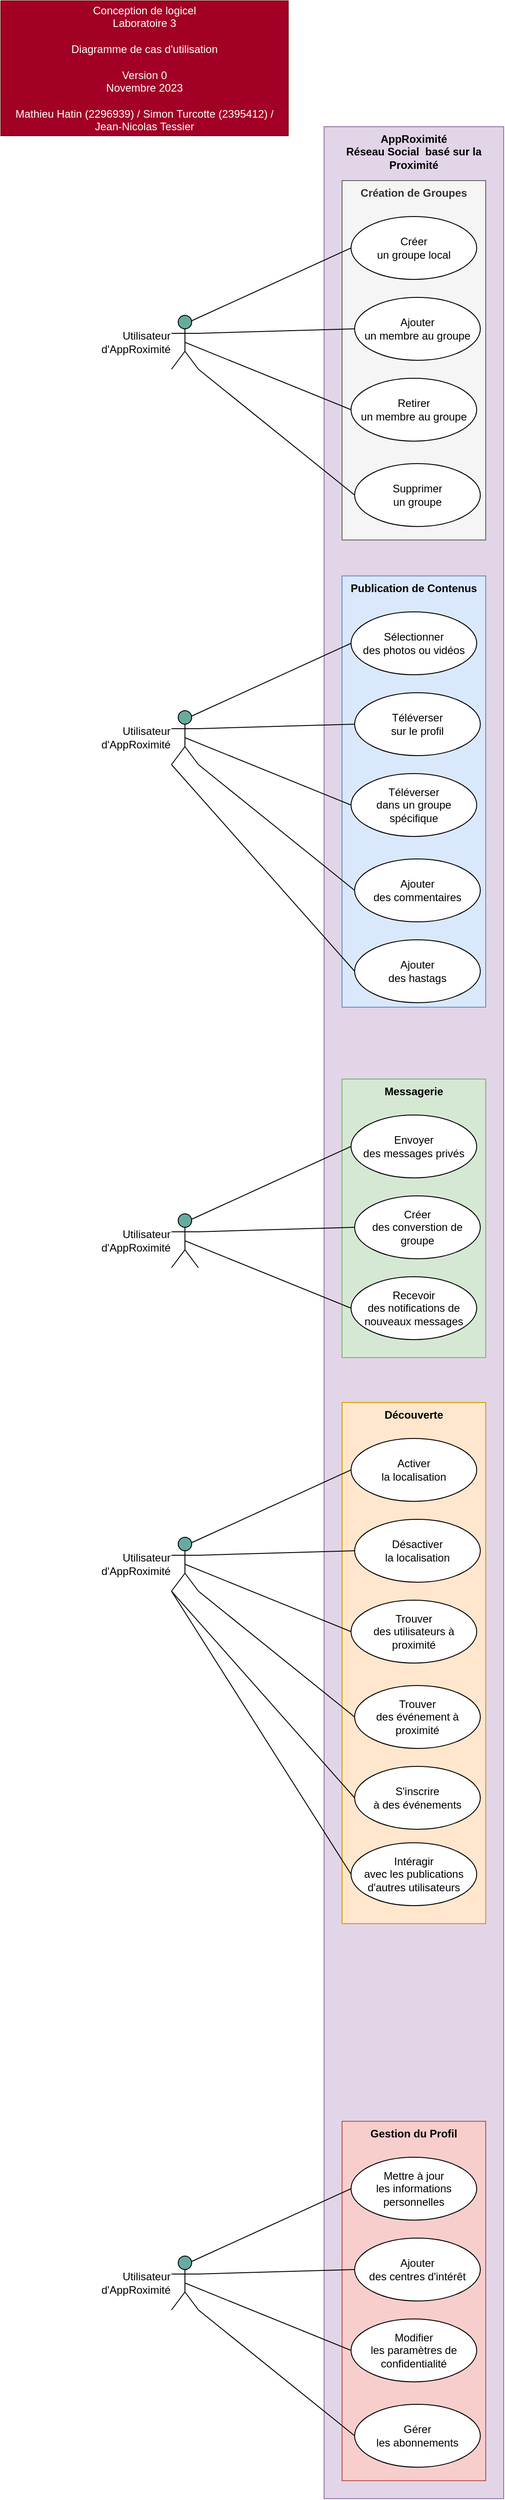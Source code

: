 <mxfile version="22.1.2" type="device" pages="3">
  <diagram id="VpDuI0EtdxwhiPGQwlks" name="CAS UTILISATION">
    <mxGraphModel dx="1674" dy="836" grid="1" gridSize="10" guides="1" tooltips="1" connect="1" arrows="1" fold="1" page="1" pageScale="1" pageWidth="827" pageHeight="1169" math="0" shadow="0">
      <root>
        <mxCell id="0" />
        <mxCell id="1" parent="0" />
        <mxCell id="DTmMfVwVqoHziRDDNP4N-11" value="AppRoximité&lt;br&gt;Réseau Social&amp;nbsp; basé sur la Proximité" style="html=1;whiteSpace=wrap;horizontal=1;verticalAlign=top;fillColor=#e1d5e7;strokeColor=#9673a6;fontStyle=1" parent="1" vertex="1">
          <mxGeometry x="360" y="140" width="200" height="2640" as="geometry" />
        </mxCell>
        <mxCell id="dL3pzQKzcQ38fd-omLR7-9" value="Création de Groupes" style="html=1;whiteSpace=wrap;horizontal=1;verticalAlign=top;fillColor=#f5f5f5;fontColor=#333333;strokeColor=#666666;fontStyle=1" parent="1" vertex="1">
          <mxGeometry x="380" y="200" width="160" height="400" as="geometry" />
        </mxCell>
        <mxCell id="F95BAvxed9zrv9kjJUJj-1" value="Conception de logicel&lt;br&gt;Laboratoire 3&lt;br&gt;&lt;br&gt;Diagramme de cas d&#39;utilisation&lt;br&gt;&lt;br&gt;Version 0&lt;br&gt;Novembre 2023&lt;br&gt;&lt;br&gt;Mathieu Hatin (2296939) / Simon Turcotte (2395412) / Jean-Nicolas Tessier" style="rounded=0;whiteSpace=wrap;html=1;fillColor=#a20025;fontColor=#ffffff;strokeColor=#6F0000;" parent="1" vertex="1">
          <mxGeometry width="320" height="150" as="geometry" />
        </mxCell>
        <mxCell id="dL3pzQKzcQ38fd-omLR7-1" value="Utilisateur &lt;br&gt;d&#39;AppRoximité" style="shape=umlActor;verticalLabelPosition=middle;verticalAlign=middle;html=1;labelPosition=left;align=right;fillColor=#67AB9F;" parent="1" vertex="1">
          <mxGeometry x="190" y="350" width="30" height="60" as="geometry" />
        </mxCell>
        <mxCell id="dL3pzQKzcQ38fd-omLR7-12" style="orthogonalLoop=1;jettySize=auto;html=1;exitX=0;exitY=0.5;exitDx=0;exitDy=0;endArrow=none;endFill=0;entryX=0.75;entryY=0.1;entryDx=0;entryDy=0;entryPerimeter=0;" parent="1" source="dL3pzQKzcQ38fd-omLR7-3" target="dL3pzQKzcQ38fd-omLR7-1" edge="1">
          <mxGeometry relative="1" as="geometry">
            <mxPoint x="270" y="310" as="targetPoint" />
            <mxPoint x="380" y="270" as="sourcePoint" />
          </mxGeometry>
        </mxCell>
        <mxCell id="dL3pzQKzcQ38fd-omLR7-3" value="Créer &lt;br&gt;un groupe local" style="ellipse;whiteSpace=wrap;html=1;" parent="1" vertex="1">
          <mxGeometry x="390" y="240" width="140" height="70" as="geometry" />
        </mxCell>
        <mxCell id="dL3pzQKzcQ38fd-omLR7-4" value="Ajouter &lt;br&gt;un&amp;nbsp;membre au groupe" style="ellipse;whiteSpace=wrap;html=1;" parent="1" vertex="1">
          <mxGeometry x="394" y="330" width="140" height="70" as="geometry" />
        </mxCell>
        <mxCell id="dL3pzQKzcQ38fd-omLR7-5" value="Supprimer &lt;br&gt;un groupe" style="ellipse;whiteSpace=wrap;html=1;" parent="1" vertex="1">
          <mxGeometry x="394" y="515" width="140" height="70" as="geometry" />
        </mxCell>
        <mxCell id="dL3pzQKzcQ38fd-omLR7-13" style="orthogonalLoop=1;jettySize=auto;html=1;endArrow=none;endFill=0;exitX=0;exitY=0.5;exitDx=0;exitDy=0;entryX=1;entryY=0.333;entryDx=0;entryDy=0;entryPerimeter=0;" parent="1" source="dL3pzQKzcQ38fd-omLR7-4" target="dL3pzQKzcQ38fd-omLR7-1" edge="1">
          <mxGeometry relative="1" as="geometry">
            <mxPoint x="280" y="320" as="targetPoint" />
            <mxPoint x="400" y="285" as="sourcePoint" />
          </mxGeometry>
        </mxCell>
        <mxCell id="dL3pzQKzcQ38fd-omLR7-14" style="orthogonalLoop=1;jettySize=auto;html=1;endArrow=none;endFill=0;exitX=0;exitY=0.5;exitDx=0;exitDy=0;entryX=1;entryY=1;entryDx=0;entryDy=0;entryPerimeter=0;" parent="1" source="dL3pzQKzcQ38fd-omLR7-5" target="dL3pzQKzcQ38fd-omLR7-1" edge="1">
          <mxGeometry relative="1" as="geometry">
            <mxPoint x="259" y="410" as="targetPoint" />
            <mxPoint x="394" y="455" as="sourcePoint" />
          </mxGeometry>
        </mxCell>
        <mxCell id="dL3pzQKzcQ38fd-omLR7-26" value="Retirer&lt;br&gt;un&amp;nbsp;membre au groupe" style="ellipse;whiteSpace=wrap;html=1;" parent="1" vertex="1">
          <mxGeometry x="390" y="420" width="140" height="70" as="geometry" />
        </mxCell>
        <mxCell id="dL3pzQKzcQ38fd-omLR7-27" style="orthogonalLoop=1;jettySize=auto;html=1;endArrow=none;endFill=0;exitX=0;exitY=0.5;exitDx=0;exitDy=0;entryX=0.5;entryY=0.5;entryDx=0;entryDy=0;entryPerimeter=0;" parent="1" source="dL3pzQKzcQ38fd-omLR7-26" target="dL3pzQKzcQ38fd-omLR7-1" edge="1">
          <mxGeometry relative="1" as="geometry">
            <mxPoint x="265" y="410" as="targetPoint" />
            <mxPoint x="410" y="375" as="sourcePoint" />
          </mxGeometry>
        </mxCell>
        <mxCell id="dL3pzQKzcQ38fd-omLR7-28" value="Publication de Contenus" style="html=1;whiteSpace=wrap;horizontal=1;verticalAlign=top;fillColor=#dae8fc;strokeColor=#6c8ebf;fontStyle=1" parent="1" vertex="1">
          <mxGeometry x="380" y="640" width="160" height="480" as="geometry" />
        </mxCell>
        <mxCell id="dL3pzQKzcQ38fd-omLR7-29" value="Utilisateur &lt;br&gt;d&#39;AppRoximité" style="shape=umlActor;verticalLabelPosition=middle;verticalAlign=middle;html=1;labelPosition=left;align=right;fillColor=#67AB9F;" parent="1" vertex="1">
          <mxGeometry x="190" y="790" width="30" height="60" as="geometry" />
        </mxCell>
        <mxCell id="dL3pzQKzcQ38fd-omLR7-30" style="orthogonalLoop=1;jettySize=auto;html=1;exitX=0;exitY=0.5;exitDx=0;exitDy=0;endArrow=none;endFill=0;entryX=0.75;entryY=0.1;entryDx=0;entryDy=0;entryPerimeter=0;" parent="1" source="dL3pzQKzcQ38fd-omLR7-31" target="dL3pzQKzcQ38fd-omLR7-29" edge="1">
          <mxGeometry relative="1" as="geometry">
            <mxPoint x="270" y="750" as="targetPoint" />
            <mxPoint x="380" y="710" as="sourcePoint" />
          </mxGeometry>
        </mxCell>
        <mxCell id="dL3pzQKzcQ38fd-omLR7-31" value="Sélectionner&lt;br&gt;des photos ou vidéos" style="ellipse;whiteSpace=wrap;html=1;" parent="1" vertex="1">
          <mxGeometry x="390" y="680" width="140" height="70" as="geometry" />
        </mxCell>
        <mxCell id="dL3pzQKzcQ38fd-omLR7-32" value="Téléverser&lt;br&gt;sur le profil" style="ellipse;whiteSpace=wrap;html=1;" parent="1" vertex="1">
          <mxGeometry x="394" y="770" width="140" height="70" as="geometry" />
        </mxCell>
        <mxCell id="dL3pzQKzcQ38fd-omLR7-33" value="Ajouter &lt;br&gt;des commentaires" style="ellipse;whiteSpace=wrap;html=1;" parent="1" vertex="1">
          <mxGeometry x="394" y="955" width="140" height="70" as="geometry" />
        </mxCell>
        <mxCell id="dL3pzQKzcQ38fd-omLR7-34" style="orthogonalLoop=1;jettySize=auto;html=1;endArrow=none;endFill=0;exitX=0;exitY=0.5;exitDx=0;exitDy=0;entryX=1;entryY=0.333;entryDx=0;entryDy=0;entryPerimeter=0;" parent="1" source="dL3pzQKzcQ38fd-omLR7-32" target="dL3pzQKzcQ38fd-omLR7-29" edge="1">
          <mxGeometry relative="1" as="geometry">
            <mxPoint x="280" y="760" as="targetPoint" />
            <mxPoint x="400" y="725" as="sourcePoint" />
          </mxGeometry>
        </mxCell>
        <mxCell id="dL3pzQKzcQ38fd-omLR7-35" style="orthogonalLoop=1;jettySize=auto;html=1;endArrow=none;endFill=0;exitX=0;exitY=0.5;exitDx=0;exitDy=0;entryX=1;entryY=1;entryDx=0;entryDy=0;entryPerimeter=0;" parent="1" source="dL3pzQKzcQ38fd-omLR7-33" target="dL3pzQKzcQ38fd-omLR7-29" edge="1">
          <mxGeometry relative="1" as="geometry">
            <mxPoint x="259" y="850" as="targetPoint" />
            <mxPoint x="394" y="895" as="sourcePoint" />
          </mxGeometry>
        </mxCell>
        <mxCell id="dL3pzQKzcQ38fd-omLR7-36" value="Téléverser&lt;br&gt;dans un groupe spécifique" style="ellipse;whiteSpace=wrap;html=1;" parent="1" vertex="1">
          <mxGeometry x="390" y="860" width="140" height="70" as="geometry" />
        </mxCell>
        <mxCell id="dL3pzQKzcQ38fd-omLR7-37" style="orthogonalLoop=1;jettySize=auto;html=1;endArrow=none;endFill=0;exitX=0;exitY=0.5;exitDx=0;exitDy=0;entryX=0.5;entryY=0.5;entryDx=0;entryDy=0;entryPerimeter=0;" parent="1" source="dL3pzQKzcQ38fd-omLR7-36" target="dL3pzQKzcQ38fd-omLR7-29" edge="1">
          <mxGeometry relative="1" as="geometry">
            <mxPoint x="265" y="850" as="targetPoint" />
            <mxPoint x="410" y="815" as="sourcePoint" />
          </mxGeometry>
        </mxCell>
        <mxCell id="dL3pzQKzcQ38fd-omLR7-38" value="Ajouter &lt;br&gt;des hastags" style="ellipse;whiteSpace=wrap;html=1;" parent="1" vertex="1">
          <mxGeometry x="394" y="1045" width="140" height="70" as="geometry" />
        </mxCell>
        <mxCell id="dL3pzQKzcQ38fd-omLR7-39" style="orthogonalLoop=1;jettySize=auto;html=1;endArrow=none;endFill=0;exitX=0;exitY=0.5;exitDx=0;exitDy=0;entryX=0;entryY=1;entryDx=0;entryDy=0;entryPerimeter=0;" parent="1" source="dL3pzQKzcQ38fd-omLR7-38" target="dL3pzQKzcQ38fd-omLR7-29" edge="1">
          <mxGeometry relative="1" as="geometry">
            <mxPoint x="220" y="940" as="targetPoint" />
            <mxPoint x="394" y="985" as="sourcePoint" />
          </mxGeometry>
        </mxCell>
        <mxCell id="dL3pzQKzcQ38fd-omLR7-40" value="Messagerie" style="html=1;whiteSpace=wrap;horizontal=1;verticalAlign=top;fillColor=#d5e8d4;strokeColor=#82b366;labelBackgroundColor=none;labelBorderColor=none;fontStyle=1" parent="1" vertex="1">
          <mxGeometry x="380" y="1200" width="160" height="310" as="geometry" />
        </mxCell>
        <mxCell id="dL3pzQKzcQ38fd-omLR7-41" value="Utilisateur &lt;br&gt;d&#39;AppRoximité" style="shape=umlActor;verticalLabelPosition=middle;verticalAlign=middle;html=1;labelPosition=left;align=right;shadow=0;labelBackgroundColor=none;labelBorderColor=none;direction=east;fillStyle=auto;fillColor=#67AB9F;" parent="1" vertex="1">
          <mxGeometry x="190" y="1350" width="30" height="60" as="geometry" />
        </mxCell>
        <mxCell id="dL3pzQKzcQ38fd-omLR7-42" style="orthogonalLoop=1;jettySize=auto;html=1;exitX=0;exitY=0.5;exitDx=0;exitDy=0;endArrow=none;endFill=0;entryX=0.75;entryY=0.1;entryDx=0;entryDy=0;entryPerimeter=0;" parent="1" source="dL3pzQKzcQ38fd-omLR7-43" target="dL3pzQKzcQ38fd-omLR7-41" edge="1">
          <mxGeometry relative="1" as="geometry">
            <mxPoint x="270" y="1310" as="targetPoint" />
            <mxPoint x="380" y="1270" as="sourcePoint" />
          </mxGeometry>
        </mxCell>
        <mxCell id="dL3pzQKzcQ38fd-omLR7-43" value="Envoyer&lt;br&gt;des messages privés" style="ellipse;whiteSpace=wrap;html=1;" parent="1" vertex="1">
          <mxGeometry x="390" y="1240" width="140" height="70" as="geometry" />
        </mxCell>
        <mxCell id="dL3pzQKzcQ38fd-omLR7-44" value="Créer&lt;br&gt;des converstion de groupe" style="ellipse;whiteSpace=wrap;html=1;" parent="1" vertex="1">
          <mxGeometry x="394" y="1330" width="140" height="70" as="geometry" />
        </mxCell>
        <mxCell id="dL3pzQKzcQ38fd-omLR7-46" style="orthogonalLoop=1;jettySize=auto;html=1;endArrow=none;endFill=0;exitX=0;exitY=0.5;exitDx=0;exitDy=0;entryX=1;entryY=0.333;entryDx=0;entryDy=0;entryPerimeter=0;" parent="1" source="dL3pzQKzcQ38fd-omLR7-44" target="dL3pzQKzcQ38fd-omLR7-41" edge="1">
          <mxGeometry relative="1" as="geometry">
            <mxPoint x="280" y="1320" as="targetPoint" />
            <mxPoint x="400" y="1285" as="sourcePoint" />
          </mxGeometry>
        </mxCell>
        <mxCell id="dL3pzQKzcQ38fd-omLR7-48" value="Recevoir&lt;br&gt;des notifications de nouveaux messages" style="ellipse;whiteSpace=wrap;html=1;" parent="1" vertex="1">
          <mxGeometry x="390" y="1420" width="140" height="70" as="geometry" />
        </mxCell>
        <mxCell id="dL3pzQKzcQ38fd-omLR7-49" style="orthogonalLoop=1;jettySize=auto;html=1;endArrow=none;endFill=0;exitX=0;exitY=0.5;exitDx=0;exitDy=0;entryX=0.5;entryY=0.5;entryDx=0;entryDy=0;entryPerimeter=0;" parent="1" source="dL3pzQKzcQ38fd-omLR7-48" target="dL3pzQKzcQ38fd-omLR7-41" edge="1">
          <mxGeometry relative="1" as="geometry">
            <mxPoint x="265" y="1410" as="targetPoint" />
            <mxPoint x="410" y="1375" as="sourcePoint" />
          </mxGeometry>
        </mxCell>
        <mxCell id="dL3pzQKzcQ38fd-omLR7-52" value="Découverte" style="html=1;whiteSpace=wrap;horizontal=1;verticalAlign=top;fillColor=#ffe6cc;strokeColor=#d79b00;fontStyle=1" parent="1" vertex="1">
          <mxGeometry x="380" y="1560" width="160" height="580" as="geometry" />
        </mxCell>
        <mxCell id="dL3pzQKzcQ38fd-omLR7-53" value="Utilisateur &lt;br&gt;d&#39;AppRoximité" style="shape=umlActor;verticalLabelPosition=middle;verticalAlign=middle;html=1;labelPosition=left;align=right;fillColor=#67AB9F;" parent="1" vertex="1">
          <mxGeometry x="190" y="1710" width="30" height="60" as="geometry" />
        </mxCell>
        <mxCell id="dL3pzQKzcQ38fd-omLR7-54" style="orthogonalLoop=1;jettySize=auto;html=1;exitX=0;exitY=0.5;exitDx=0;exitDy=0;endArrow=none;endFill=0;entryX=0.75;entryY=0.1;entryDx=0;entryDy=0;entryPerimeter=0;" parent="1" source="dL3pzQKzcQ38fd-omLR7-55" target="dL3pzQKzcQ38fd-omLR7-53" edge="1">
          <mxGeometry relative="1" as="geometry">
            <mxPoint x="270" y="1670" as="targetPoint" />
            <mxPoint x="380" y="1630" as="sourcePoint" />
          </mxGeometry>
        </mxCell>
        <mxCell id="dL3pzQKzcQ38fd-omLR7-55" value="Activer&lt;br&gt;la localisation" style="ellipse;whiteSpace=wrap;html=1;" parent="1" vertex="1">
          <mxGeometry x="390" y="1600" width="140" height="70" as="geometry" />
        </mxCell>
        <mxCell id="dL3pzQKzcQ38fd-omLR7-56" value="Désactiver&lt;br&gt;la localisation" style="ellipse;whiteSpace=wrap;html=1;" parent="1" vertex="1">
          <mxGeometry x="394" y="1690" width="140" height="70" as="geometry" />
        </mxCell>
        <mxCell id="dL3pzQKzcQ38fd-omLR7-57" value="Trouver&lt;br style=&quot;border-color: var(--border-color);&quot;&gt;des événement à proximité" style="ellipse;whiteSpace=wrap;html=1;" parent="1" vertex="1">
          <mxGeometry x="394" y="1875" width="140" height="70" as="geometry" />
        </mxCell>
        <mxCell id="dL3pzQKzcQ38fd-omLR7-58" style="orthogonalLoop=1;jettySize=auto;html=1;endArrow=none;endFill=0;exitX=0;exitY=0.5;exitDx=0;exitDy=0;entryX=1;entryY=0.333;entryDx=0;entryDy=0;entryPerimeter=0;" parent="1" source="dL3pzQKzcQ38fd-omLR7-56" target="dL3pzQKzcQ38fd-omLR7-53" edge="1">
          <mxGeometry relative="1" as="geometry">
            <mxPoint x="280" y="1680" as="targetPoint" />
            <mxPoint x="400" y="1645" as="sourcePoint" />
          </mxGeometry>
        </mxCell>
        <mxCell id="dL3pzQKzcQ38fd-omLR7-59" style="orthogonalLoop=1;jettySize=auto;html=1;endArrow=none;endFill=0;exitX=0;exitY=0.5;exitDx=0;exitDy=0;entryX=1;entryY=1;entryDx=0;entryDy=0;entryPerimeter=0;" parent="1" source="dL3pzQKzcQ38fd-omLR7-57" target="dL3pzQKzcQ38fd-omLR7-53" edge="1">
          <mxGeometry relative="1" as="geometry">
            <mxPoint x="259" y="1770" as="targetPoint" />
            <mxPoint x="394" y="1815" as="sourcePoint" />
          </mxGeometry>
        </mxCell>
        <mxCell id="dL3pzQKzcQ38fd-omLR7-60" value="Trouver&lt;br&gt;des utilisateurs à proximité" style="ellipse;whiteSpace=wrap;html=1;" parent="1" vertex="1">
          <mxGeometry x="390" y="1780" width="140" height="70" as="geometry" />
        </mxCell>
        <mxCell id="dL3pzQKzcQ38fd-omLR7-61" style="orthogonalLoop=1;jettySize=auto;html=1;endArrow=none;endFill=0;exitX=0;exitY=0.5;exitDx=0;exitDy=0;entryX=0.5;entryY=0.5;entryDx=0;entryDy=0;entryPerimeter=0;" parent="1" source="dL3pzQKzcQ38fd-omLR7-60" target="dL3pzQKzcQ38fd-omLR7-53" edge="1">
          <mxGeometry relative="1" as="geometry">
            <mxPoint x="265" y="1770" as="targetPoint" />
            <mxPoint x="410" y="1735" as="sourcePoint" />
          </mxGeometry>
        </mxCell>
        <mxCell id="dL3pzQKzcQ38fd-omLR7-62" value="S&#39;inscrire&lt;br&gt;à des événements" style="ellipse;whiteSpace=wrap;html=1;" parent="1" vertex="1">
          <mxGeometry x="394" y="1965" width="140" height="70" as="geometry" />
        </mxCell>
        <mxCell id="dL3pzQKzcQ38fd-omLR7-63" style="orthogonalLoop=1;jettySize=auto;html=1;endArrow=none;endFill=0;exitX=0;exitY=0.5;exitDx=0;exitDy=0;entryX=0;entryY=1;entryDx=0;entryDy=0;entryPerimeter=0;" parent="1" source="dL3pzQKzcQ38fd-omLR7-62" target="dL3pzQKzcQ38fd-omLR7-53" edge="1">
          <mxGeometry relative="1" as="geometry">
            <mxPoint x="220" y="1860" as="targetPoint" />
            <mxPoint x="394" y="1905" as="sourcePoint" />
          </mxGeometry>
        </mxCell>
        <mxCell id="dL3pzQKzcQ38fd-omLR7-64" value="Intéragir&lt;br&gt;avec les publications d&#39;autres utilisateurs" style="ellipse;whiteSpace=wrap;html=1;" parent="1" vertex="1">
          <mxGeometry x="390" y="2050" width="140" height="70" as="geometry" />
        </mxCell>
        <mxCell id="dL3pzQKzcQ38fd-omLR7-65" style="orthogonalLoop=1;jettySize=auto;html=1;endArrow=none;endFill=0;exitX=0;exitY=0.5;exitDx=0;exitDy=0;entryX=0;entryY=1;entryDx=0;entryDy=0;entryPerimeter=0;" parent="1" source="dL3pzQKzcQ38fd-omLR7-64" target="dL3pzQKzcQ38fd-omLR7-53" edge="1">
          <mxGeometry relative="1" as="geometry">
            <mxPoint x="186" y="1867.5" as="targetPoint" />
            <mxPoint x="390" y="2002.5" as="sourcePoint" />
          </mxGeometry>
        </mxCell>
        <mxCell id="DTmMfVwVqoHziRDDNP4N-1" value="Gestion du Profil" style="html=1;whiteSpace=wrap;horizontal=1;verticalAlign=top;fillColor=#f8cecc;strokeColor=#b85450;fontStyle=1" parent="1" vertex="1">
          <mxGeometry x="380" y="2360" width="160" height="400" as="geometry" />
        </mxCell>
        <mxCell id="DTmMfVwVqoHziRDDNP4N-2" value="Utilisateur &lt;br&gt;d&#39;AppRoximité" style="shape=umlActor;verticalLabelPosition=middle;verticalAlign=middle;html=1;labelPosition=left;align=right;fillColor=#67AB9F;" parent="1" vertex="1">
          <mxGeometry x="190" y="2510" width="30" height="60" as="geometry" />
        </mxCell>
        <mxCell id="DTmMfVwVqoHziRDDNP4N-3" style="orthogonalLoop=1;jettySize=auto;html=1;exitX=0;exitY=0.5;exitDx=0;exitDy=0;endArrow=none;endFill=0;entryX=0.75;entryY=0.1;entryDx=0;entryDy=0;entryPerimeter=0;" parent="1" source="DTmMfVwVqoHziRDDNP4N-4" target="DTmMfVwVqoHziRDDNP4N-2" edge="1">
          <mxGeometry relative="1" as="geometry">
            <mxPoint x="270" y="2470" as="targetPoint" />
            <mxPoint x="380" y="2430" as="sourcePoint" />
          </mxGeometry>
        </mxCell>
        <mxCell id="DTmMfVwVqoHziRDDNP4N-4" value="Mettre à jour&lt;br&gt;les informations personnelles" style="ellipse;whiteSpace=wrap;html=1;" parent="1" vertex="1">
          <mxGeometry x="390" y="2400" width="140" height="70" as="geometry" />
        </mxCell>
        <mxCell id="DTmMfVwVqoHziRDDNP4N-5" value="Ajouter &lt;br&gt;des centres d&#39;intérêt" style="ellipse;whiteSpace=wrap;html=1;" parent="1" vertex="1">
          <mxGeometry x="394" y="2490" width="140" height="70" as="geometry" />
        </mxCell>
        <mxCell id="DTmMfVwVqoHziRDDNP4N-6" value="Gérer&lt;br&gt;les abonnements" style="ellipse;whiteSpace=wrap;html=1;" parent="1" vertex="1">
          <mxGeometry x="394" y="2675" width="140" height="70" as="geometry" />
        </mxCell>
        <mxCell id="DTmMfVwVqoHziRDDNP4N-7" style="orthogonalLoop=1;jettySize=auto;html=1;endArrow=none;endFill=0;exitX=0;exitY=0.5;exitDx=0;exitDy=0;entryX=1;entryY=0.333;entryDx=0;entryDy=0;entryPerimeter=0;" parent="1" source="DTmMfVwVqoHziRDDNP4N-5" target="DTmMfVwVqoHziRDDNP4N-2" edge="1">
          <mxGeometry relative="1" as="geometry">
            <mxPoint x="280" y="2480" as="targetPoint" />
            <mxPoint x="400" y="2445" as="sourcePoint" />
          </mxGeometry>
        </mxCell>
        <mxCell id="DTmMfVwVqoHziRDDNP4N-8" style="orthogonalLoop=1;jettySize=auto;html=1;endArrow=none;endFill=0;exitX=0;exitY=0.5;exitDx=0;exitDy=0;entryX=1;entryY=1;entryDx=0;entryDy=0;entryPerimeter=0;" parent="1" source="DTmMfVwVqoHziRDDNP4N-6" target="DTmMfVwVqoHziRDDNP4N-2" edge="1">
          <mxGeometry relative="1" as="geometry">
            <mxPoint x="259" y="2570" as="targetPoint" />
            <mxPoint x="394" y="2615" as="sourcePoint" />
          </mxGeometry>
        </mxCell>
        <mxCell id="DTmMfVwVqoHziRDDNP4N-9" value="Modifier&lt;br&gt;les paramètres de confidentialité" style="ellipse;whiteSpace=wrap;html=1;" parent="1" vertex="1">
          <mxGeometry x="390" y="2580" width="140" height="70" as="geometry" />
        </mxCell>
        <mxCell id="DTmMfVwVqoHziRDDNP4N-10" style="orthogonalLoop=1;jettySize=auto;html=1;endArrow=none;endFill=0;exitX=0;exitY=0.5;exitDx=0;exitDy=0;entryX=0.5;entryY=0.5;entryDx=0;entryDy=0;entryPerimeter=0;" parent="1" source="DTmMfVwVqoHziRDDNP4N-9" target="DTmMfVwVqoHziRDDNP4N-2" edge="1">
          <mxGeometry relative="1" as="geometry">
            <mxPoint x="265" y="2570" as="targetPoint" />
            <mxPoint x="410" y="2535" as="sourcePoint" />
          </mxGeometry>
        </mxCell>
      </root>
    </mxGraphModel>
  </diagram>
  <diagram id="rrxUzh5ShQwn-6bIce2N" name="ACTIVITÉS">
    <mxGraphModel dx="847" dy="836" grid="1" gridSize="10" guides="1" tooltips="1" connect="1" arrows="1" fold="1" page="1" pageScale="1" pageWidth="827" pageHeight="1169" math="0" shadow="0">
      <root>
        <mxCell id="0" />
        <mxCell id="1" parent="0" />
        <mxCell id="cQ_oaxNSxp0ORyQgGtt_-1" value="UN UTILISATEUR RECOIT UNE NOTIFICATION DE PROXIMITÉ" style="html=1;whiteSpace=wrap;horizontal=1;verticalAlign=top;fillColor=#dae8fc;strokeColor=#6c8ebf;fontStyle=1" parent="1" vertex="1">
          <mxGeometry x="880" y="2348" width="650" height="1150" as="geometry" />
        </mxCell>
        <mxCell id="Z0ggUWDLiYjtgG6JvVh8-1" value="Conception de logicel&lt;br&gt;Laboratoire 3&lt;br&gt;&lt;br&gt;Diagrammes d&#39;activités&lt;br&gt;&lt;br&gt;Version 0&lt;br&gt;Novembre 2023&lt;br&gt;&lt;br&gt;Mathieu Hatin (2296939) / Simon Turcotte (2395412) / Jean-Nicolas Tessier" style="rounded=0;whiteSpace=wrap;html=1;fillColor=#a20025;fontColor=#ffffff;strokeColor=#6F0000;" parent="1" vertex="1">
          <mxGeometry x="827" width="320" height="150" as="geometry" />
        </mxCell>
        <mxCell id="Zbu0JNuDL0s5DPFTSNl0-2" value="L&#39;utilisateur est authentifié" style="shape=note2;boundedLbl=1;whiteSpace=wrap;html=1;size=25;verticalAlign=top;align=center;" parent="1" vertex="1">
          <mxGeometry x="1260" y="2400" width="120" height="60" as="geometry" />
        </mxCell>
        <mxCell id="Zbu0JNuDL0s5DPFTSNl0-3" value="Vérifier la localisation" style="html=1;align=center;verticalAlign=top;rounded=1;absoluteArcSize=1;arcSize=10;dashed=0;whiteSpace=wrap;" parent="1" vertex="1">
          <mxGeometry x="1065" y="2478" width="140" height="40" as="geometry" />
        </mxCell>
        <mxCell id="Zbu0JNuDL0s5DPFTSNl0-4" value="" style="ellipse;fillColor=strokeColor;html=1;" parent="1" vertex="1">
          <mxGeometry x="1120" y="2418" width="30" height="30" as="geometry" />
        </mxCell>
        <mxCell id="Zbu0JNuDL0s5DPFTSNl0-5" value="" style="endArrow=none;startArrow=none;endFill=0;startFill=0;endSize=8;html=1;verticalAlign=bottom;dashed=1;labelBackgroundColor=none;dashPattern=10 10;rounded=0;exitX=0;exitY=0.5;exitDx=0;exitDy=0;exitPerimeter=0;entryX=0;entryY=0.5;entryDx=0;entryDy=0;" parent="1" source="Zbu0JNuDL0s5DPFTSNl0-2" target="Zbu0JNuDL0s5DPFTSNl0-4" edge="1">
          <mxGeometry width="160" relative="1" as="geometry">
            <mxPoint x="1180" y="2578" as="sourcePoint" />
            <mxPoint x="1340" y="2578" as="targetPoint" />
          </mxGeometry>
        </mxCell>
        <mxCell id="Zbu0JNuDL0s5DPFTSNl0-6" value="" style="html=1;verticalAlign=bottom;labelBackgroundColor=none;endArrow=block;endFill=1;rounded=0;exitX=0.5;exitY=1;exitDx=0;exitDy=0;entryX=0.5;entryY=0;entryDx=0;entryDy=0;" parent="1" source="Zbu0JNuDL0s5DPFTSNl0-4" target="Zbu0JNuDL0s5DPFTSNl0-3" edge="1">
          <mxGeometry width="160" relative="1" as="geometry">
            <mxPoint x="1180" y="2578" as="sourcePoint" />
            <mxPoint x="1340" y="2578" as="targetPoint" />
          </mxGeometry>
        </mxCell>
        <mxCell id="Zbu0JNuDL0s5DPFTSNl0-10" value="&lt;br&gt;" style="edgeLabel;html=1;align=center;verticalAlign=middle;resizable=0;points=[];" parent="Zbu0JNuDL0s5DPFTSNl0-6" vertex="1" connectable="0">
          <mxGeometry x="-0.24" relative="1" as="geometry">
            <mxPoint as="offset" />
          </mxGeometry>
        </mxCell>
        <mxCell id="Zbu0JNuDL0s5DPFTSNl0-12" value="Localisation activée ?" style="rhombus;" parent="1" vertex="1">
          <mxGeometry x="1060" y="2554.19" width="150" height="140" as="geometry" />
        </mxCell>
        <mxCell id="Zbu0JNuDL0s5DPFTSNl0-13" value="" style="html=1;verticalAlign=bottom;labelBackgroundColor=none;endArrow=block;endFill=1;rounded=0;exitX=0.5;exitY=1;exitDx=0;exitDy=0;entryX=0.5;entryY=0;entryDx=0;entryDy=0;" parent="1" source="Zbu0JNuDL0s5DPFTSNl0-3" target="Zbu0JNuDL0s5DPFTSNl0-12" edge="1">
          <mxGeometry width="160" relative="1" as="geometry">
            <mxPoint x="1159.5" y="2534.19" as="sourcePoint" />
            <mxPoint x="1159.5" y="2584.19" as="targetPoint" />
          </mxGeometry>
        </mxCell>
        <mxCell id="Zbu0JNuDL0s5DPFTSNl0-14" value="&lt;br&gt;" style="edgeLabel;html=1;align=center;verticalAlign=middle;resizable=0;points=[];" parent="Zbu0JNuDL0s5DPFTSNl0-13" vertex="1" connectable="0">
          <mxGeometry x="-0.24" relative="1" as="geometry">
            <mxPoint as="offset" />
          </mxGeometry>
        </mxCell>
        <mxCell id="Zbu0JNuDL0s5DPFTSNl0-15" value="" style="ellipse;html=1;shape=endState;fillColor=strokeColor;" parent="1" vertex="1">
          <mxGeometry x="1280" y="2609.19" width="30" height="30" as="geometry" />
        </mxCell>
        <mxCell id="Zbu0JNuDL0s5DPFTSNl0-17" value="" style="html=1;verticalAlign=bottom;labelBackgroundColor=none;endArrow=block;endFill=1;rounded=0;entryX=0;entryY=0.5;entryDx=0;entryDy=0;exitX=1;exitY=0.5;exitDx=0;exitDy=0;" parent="1" source="Zbu0JNuDL0s5DPFTSNl0-12" target="Zbu0JNuDL0s5DPFTSNl0-15" edge="1">
          <mxGeometry width="160" relative="1" as="geometry">
            <mxPoint x="1323" y="2649.19" as="sourcePoint" />
            <mxPoint x="1208" y="2619.19" as="targetPoint" />
          </mxGeometry>
        </mxCell>
        <mxCell id="Zbu0JNuDL0s5DPFTSNl0-18" value="&lt;br&gt;" style="edgeLabel;html=1;align=center;verticalAlign=middle;resizable=0;points=[];" parent="Zbu0JNuDL0s5DPFTSNl0-17" vertex="1" connectable="0">
          <mxGeometry x="-0.24" relative="1" as="geometry">
            <mxPoint as="offset" />
          </mxGeometry>
        </mxCell>
        <mxCell id="Zbu0JNuDL0s5DPFTSNl0-19" value="Non" style="edgeLabel;html=1;align=center;verticalAlign=middle;resizable=0;points=[];" parent="Zbu0JNuDL0s5DPFTSNl0-17" vertex="1" connectable="0">
          <mxGeometry x="-0.108" y="-1" relative="1" as="geometry">
            <mxPoint as="offset" />
          </mxGeometry>
        </mxCell>
        <mxCell id="Zbu0JNuDL0s5DPFTSNl0-20" value="" style="html=1;verticalAlign=bottom;labelBackgroundColor=none;endArrow=block;endFill=1;rounded=0;exitX=0.5;exitY=1;exitDx=0;exitDy=0;entryX=0.5;entryY=0;entryDx=0;entryDy=0;" parent="1" source="Zbu0JNuDL0s5DPFTSNl0-12" target="Zbu0JNuDL0s5DPFTSNl0-28" edge="1">
          <mxGeometry width="160" relative="1" as="geometry">
            <mxPoint x="1208" y="2789.19" as="sourcePoint" />
            <mxPoint x="1208" y="2859.19" as="targetPoint" />
          </mxGeometry>
        </mxCell>
        <mxCell id="Zbu0JNuDL0s5DPFTSNl0-21" value="&lt;br&gt;" style="edgeLabel;html=1;align=center;verticalAlign=middle;resizable=0;points=[];" parent="Zbu0JNuDL0s5DPFTSNl0-20" vertex="1" connectable="0">
          <mxGeometry x="-0.24" relative="1" as="geometry">
            <mxPoint x="20" y="48" as="offset" />
          </mxGeometry>
        </mxCell>
        <mxCell id="Zbu0JNuDL0s5DPFTSNl0-27" value="Oui" style="edgeLabel;html=1;align=center;verticalAlign=middle;resizable=0;points=[];" parent="Zbu0JNuDL0s5DPFTSNl0-20" vertex="1" connectable="0">
          <mxGeometry x="-0.171" relative="1" as="geometry">
            <mxPoint x="20" y="48" as="offset" />
          </mxGeometry>
        </mxCell>
        <mxCell id="Zbu0JNuDL0s5DPFTSNl0-40" value="Oui" style="edgeLabel;html=1;align=center;verticalAlign=middle;resizable=0;points=[];" parent="Zbu0JNuDL0s5DPFTSNl0-20" vertex="1" connectable="0">
          <mxGeometry x="-0.051" y="1" relative="1" as="geometry">
            <mxPoint as="offset" />
          </mxGeometry>
        </mxCell>
        <mxCell id="Zbu0JNuDL0s5DPFTSNl0-28" value="Chercher Notifications de Proximité" style="html=1;align=center;verticalAlign=top;rounded=1;absoluteArcSize=1;arcSize=10;dashed=0;whiteSpace=wrap;" parent="1" vertex="1">
          <mxGeometry x="1065" y="2748" width="140" height="40" as="geometry" />
        </mxCell>
        <mxCell id="Zbu0JNuDL0s5DPFTSNl0-30" value="Notification trouvées ?" style="rhombus;" parent="1" vertex="1">
          <mxGeometry x="1060" y="2838" width="150" height="140" as="geometry" />
        </mxCell>
        <mxCell id="Zbu0JNuDL0s5DPFTSNl0-31" value="" style="html=1;verticalAlign=bottom;labelBackgroundColor=none;endArrow=block;endFill=1;rounded=0;entryX=0.5;entryY=0;entryDx=0;entryDy=0;exitX=0.5;exitY=1;exitDx=0;exitDy=0;" parent="1" source="Zbu0JNuDL0s5DPFTSNl0-28" target="Zbu0JNuDL0s5DPFTSNl0-30" edge="1">
          <mxGeometry width="160" relative="1" as="geometry">
            <mxPoint x="1268" y="2869.28" as="sourcePoint" />
            <mxPoint x="1202.5" y="2889.28" as="targetPoint" />
          </mxGeometry>
        </mxCell>
        <mxCell id="Zbu0JNuDL0s5DPFTSNl0-32" value="&lt;br&gt;" style="edgeLabel;html=1;align=center;verticalAlign=middle;resizable=0;points=[];" parent="Zbu0JNuDL0s5DPFTSNl0-31" vertex="1" connectable="0">
          <mxGeometry x="-0.24" relative="1" as="geometry">
            <mxPoint as="offset" />
          </mxGeometry>
        </mxCell>
        <mxCell id="Zbu0JNuDL0s5DPFTSNl0-33" value="" style="ellipse;html=1;shape=endState;fillColor=strokeColor;" parent="1" vertex="1">
          <mxGeometry x="1280" y="2893" width="30" height="30" as="geometry" />
        </mxCell>
        <mxCell id="Zbu0JNuDL0s5DPFTSNl0-34" value="" style="html=1;verticalAlign=bottom;labelBackgroundColor=none;endArrow=block;endFill=1;rounded=0;entryX=0;entryY=0.5;entryDx=0;entryDy=0;exitX=1;exitY=0.5;exitDx=0;exitDy=0;" parent="1" source="Zbu0JNuDL0s5DPFTSNl0-30" target="Zbu0JNuDL0s5DPFTSNl0-33" edge="1">
          <mxGeometry width="160" relative="1" as="geometry">
            <mxPoint x="1328" y="2919.28" as="sourcePoint" />
            <mxPoint x="1213" y="2889.28" as="targetPoint" />
          </mxGeometry>
        </mxCell>
        <mxCell id="Zbu0JNuDL0s5DPFTSNl0-35" value="&lt;br&gt;" style="edgeLabel;html=1;align=center;verticalAlign=middle;resizable=0;points=[];" parent="Zbu0JNuDL0s5DPFTSNl0-34" vertex="1" connectable="0">
          <mxGeometry x="-0.24" relative="1" as="geometry">
            <mxPoint as="offset" />
          </mxGeometry>
        </mxCell>
        <mxCell id="Zbu0JNuDL0s5DPFTSNl0-36" value="Non" style="edgeLabel;html=1;align=center;verticalAlign=middle;resizable=0;points=[];" parent="Zbu0JNuDL0s5DPFTSNl0-34" vertex="1" connectable="0">
          <mxGeometry x="-0.108" y="-1" relative="1" as="geometry">
            <mxPoint as="offset" />
          </mxGeometry>
        </mxCell>
        <mxCell id="Zbu0JNuDL0s5DPFTSNl0-37" value="" style="html=1;verticalAlign=bottom;labelBackgroundColor=none;endArrow=block;endFill=1;rounded=0;exitX=0.5;exitY=1;exitDx=0;exitDy=0;entryX=0.5;entryY=0;entryDx=0;entryDy=0;" parent="1" source="Zbu0JNuDL0s5DPFTSNl0-30" target="Zbu0JNuDL0s5DPFTSNl0-41" edge="1">
          <mxGeometry width="160" relative="1" as="geometry">
            <mxPoint x="1288" y="2959.28" as="sourcePoint" />
            <mxPoint x="1135" y="3028" as="targetPoint" />
          </mxGeometry>
        </mxCell>
        <mxCell id="Zbu0JNuDL0s5DPFTSNl0-38" value="&lt;br&gt;" style="edgeLabel;html=1;align=center;verticalAlign=middle;resizable=0;points=[];" parent="Zbu0JNuDL0s5DPFTSNl0-37" vertex="1" connectable="0">
          <mxGeometry x="-0.24" relative="1" as="geometry">
            <mxPoint as="offset" />
          </mxGeometry>
        </mxCell>
        <mxCell id="Zbu0JNuDL0s5DPFTSNl0-39" value="Oui" style="edgeLabel;html=1;align=center;verticalAlign=middle;resizable=0;points=[];" parent="Zbu0JNuDL0s5DPFTSNl0-37" vertex="1" connectable="0">
          <mxGeometry x="-0.171" relative="1" as="geometry">
            <mxPoint as="offset" />
          </mxGeometry>
        </mxCell>
        <mxCell id="Zbu0JNuDL0s5DPFTSNl0-41" value="Vérifier les préférences de l&#39;Utilisateur" style="html=1;align=center;verticalAlign=top;rounded=1;absoluteArcSize=1;arcSize=10;dashed=0;whiteSpace=wrap;" parent="1" vertex="1">
          <mxGeometry x="1065" y="3028" width="140" height="40" as="geometry" />
        </mxCell>
        <mxCell id="Zbu0JNuDL0s5DPFTSNl0-42" value="" style="html=1;verticalAlign=bottom;labelBackgroundColor=none;endArrow=block;endFill=1;rounded=0;exitX=0.5;exitY=1;exitDx=0;exitDy=0;entryX=0.5;entryY=0;entryDx=0;entryDy=0;" parent="1" source="Zbu0JNuDL0s5DPFTSNl0-41" target="Zbu0JNuDL0s5DPFTSNl0-45" edge="1">
          <mxGeometry width="160" relative="1" as="geometry">
            <mxPoint x="1135" y="3098" as="sourcePoint" />
            <mxPoint x="1135" y="3148" as="targetPoint" />
          </mxGeometry>
        </mxCell>
        <mxCell id="Zbu0JNuDL0s5DPFTSNl0-43" value="&lt;br&gt;" style="edgeLabel;html=1;align=center;verticalAlign=middle;resizable=0;points=[];" parent="Zbu0JNuDL0s5DPFTSNl0-42" vertex="1" connectable="0">
          <mxGeometry x="-0.24" relative="1" as="geometry">
            <mxPoint as="offset" />
          </mxGeometry>
        </mxCell>
        <mxCell id="Zbu0JNuDL0s5DPFTSNl0-45" value="Recevoir Liste de Notifications Pertinentes" style="html=1;align=center;verticalAlign=top;rounded=1;absoluteArcSize=1;arcSize=10;dashed=0;whiteSpace=wrap;" parent="1" vertex="1">
          <mxGeometry x="1065" y="3108" width="140" height="40" as="geometry" />
        </mxCell>
        <mxCell id="Zbu0JNuDL0s5DPFTSNl0-46" value="Ouvrir Notifications ?" style="rhombus;" parent="1" vertex="1">
          <mxGeometry x="1060" y="3179.14" width="150" height="140" as="geometry" />
        </mxCell>
        <mxCell id="Zbu0JNuDL0s5DPFTSNl0-47" value="&lt;br&gt;" style="edgeLabel;html=1;align=center;verticalAlign=middle;resizable=0;points=[];" parent="1" vertex="1" connectable="0">
          <mxGeometry x="1135" y="3147.997" as="geometry" />
        </mxCell>
        <mxCell id="Zbu0JNuDL0s5DPFTSNl0-48" value="" style="ellipse;html=1;shape=endState;fillColor=strokeColor;" parent="1" vertex="1">
          <mxGeometry x="1280" y="3234.14" width="30" height="30" as="geometry" />
        </mxCell>
        <mxCell id="Zbu0JNuDL0s5DPFTSNl0-49" value="" style="html=1;verticalAlign=bottom;labelBackgroundColor=none;endArrow=block;endFill=1;rounded=0;entryX=0;entryY=0.5;entryDx=0;entryDy=0;exitX=1;exitY=0.5;exitDx=0;exitDy=0;" parent="1" source="Zbu0JNuDL0s5DPFTSNl0-46" target="Zbu0JNuDL0s5DPFTSNl0-48" edge="1">
          <mxGeometry width="160" relative="1" as="geometry">
            <mxPoint x="1328" y="3260.42" as="sourcePoint" />
            <mxPoint x="1213" y="3230.42" as="targetPoint" />
          </mxGeometry>
        </mxCell>
        <mxCell id="Zbu0JNuDL0s5DPFTSNl0-50" value="&lt;br&gt;" style="edgeLabel;html=1;align=center;verticalAlign=middle;resizable=0;points=[];" parent="Zbu0JNuDL0s5DPFTSNl0-49" vertex="1" connectable="0">
          <mxGeometry x="-0.24" relative="1" as="geometry">
            <mxPoint as="offset" />
          </mxGeometry>
        </mxCell>
        <mxCell id="Zbu0JNuDL0s5DPFTSNl0-51" value="Non" style="edgeLabel;html=1;align=center;verticalAlign=middle;resizable=0;points=[];" parent="Zbu0JNuDL0s5DPFTSNl0-49" vertex="1" connectable="0">
          <mxGeometry x="-0.108" y="-1" relative="1" as="geometry">
            <mxPoint as="offset" />
          </mxGeometry>
        </mxCell>
        <mxCell id="Zbu0JNuDL0s5DPFTSNl0-52" value="" style="html=1;verticalAlign=bottom;labelBackgroundColor=none;endArrow=block;endFill=1;rounded=0;exitX=0.5;exitY=1;exitDx=0;exitDy=0;entryX=0.5;entryY=0;entryDx=0;entryDy=0;" parent="1" source="Zbu0JNuDL0s5DPFTSNl0-46" target="Zbu0JNuDL0s5DPFTSNl0-55" edge="1">
          <mxGeometry width="160" relative="1" as="geometry">
            <mxPoint x="1288" y="3300.42" as="sourcePoint" />
            <mxPoint x="1135" y="3369.14" as="targetPoint" />
          </mxGeometry>
        </mxCell>
        <mxCell id="Zbu0JNuDL0s5DPFTSNl0-53" value="&lt;br&gt;" style="edgeLabel;html=1;align=center;verticalAlign=middle;resizable=0;points=[];" parent="Zbu0JNuDL0s5DPFTSNl0-52" vertex="1" connectable="0">
          <mxGeometry x="-0.24" relative="1" as="geometry">
            <mxPoint as="offset" />
          </mxGeometry>
        </mxCell>
        <mxCell id="Zbu0JNuDL0s5DPFTSNl0-54" value="Oui" style="edgeLabel;html=1;align=center;verticalAlign=middle;resizable=0;points=[];" parent="Zbu0JNuDL0s5DPFTSNl0-52" vertex="1" connectable="0">
          <mxGeometry x="-0.171" relative="1" as="geometry">
            <mxPoint as="offset" />
          </mxGeometry>
        </mxCell>
        <mxCell id="Zbu0JNuDL0s5DPFTSNl0-55" value="Rediriger vers Contenu + Proposition de Trajet" style="html=1;align=center;verticalAlign=top;rounded=1;absoluteArcSize=1;arcSize=10;dashed=0;whiteSpace=wrap;" parent="1" vertex="1">
          <mxGeometry x="1065" y="3369.14" width="140" height="40" as="geometry" />
        </mxCell>
        <mxCell id="Zbu0JNuDL0s5DPFTSNl0-61" value="" style="html=1;verticalAlign=bottom;labelBackgroundColor=none;endArrow=block;endFill=1;rounded=0;exitX=0.5;exitY=1;exitDx=0;exitDy=0;" parent="1" source="Zbu0JNuDL0s5DPFTSNl0-45" target="Zbu0JNuDL0s5DPFTSNl0-46" edge="1">
          <mxGeometry width="160" relative="1" as="geometry">
            <mxPoint x="1145" y="3078" as="sourcePoint" />
            <mxPoint x="1145" y="3118" as="targetPoint" />
          </mxGeometry>
        </mxCell>
        <mxCell id="Zbu0JNuDL0s5DPFTSNl0-62" value="&lt;br&gt;" style="edgeLabel;html=1;align=center;verticalAlign=middle;resizable=0;points=[];" parent="Zbu0JNuDL0s5DPFTSNl0-61" vertex="1" connectable="0">
          <mxGeometry x="-0.24" relative="1" as="geometry">
            <mxPoint as="offset" />
          </mxGeometry>
        </mxCell>
        <mxCell id="Zbu0JNuDL0s5DPFTSNl0-63" value="" style="html=1;verticalAlign=bottom;labelBackgroundColor=none;endArrow=block;endFill=1;rounded=0;exitX=0.5;exitY=1;exitDx=0;exitDy=0;entryX=0.5;entryY=0;entryDx=0;entryDy=0;" parent="1" source="Zbu0JNuDL0s5DPFTSNl0-55" target="Zbu0JNuDL0s5DPFTSNl0-65" edge="1">
          <mxGeometry width="160" relative="1" as="geometry">
            <mxPoint x="1170" y="3438" as="sourcePoint" />
            <mxPoint x="1135" y="3448" as="targetPoint" />
          </mxGeometry>
        </mxCell>
        <mxCell id="Zbu0JNuDL0s5DPFTSNl0-64" value="&lt;br&gt;" style="edgeLabel;html=1;align=center;verticalAlign=middle;resizable=0;points=[];" parent="Zbu0JNuDL0s5DPFTSNl0-63" vertex="1" connectable="0">
          <mxGeometry x="-0.24" relative="1" as="geometry">
            <mxPoint as="offset" />
          </mxGeometry>
        </mxCell>
        <mxCell id="Zbu0JNuDL0s5DPFTSNl0-65" value="" style="ellipse;html=1;shape=endState;fillColor=strokeColor;" parent="1" vertex="1">
          <mxGeometry x="1120" y="3458" width="30" height="30" as="geometry" />
        </mxCell>
        <mxCell id="9JBmd8GAyPtFFMxEZlvt-1" value="UN COMMERCE ENVOIE UNE NOTIFICATION" style="html=1;whiteSpace=wrap;horizontal=1;verticalAlign=top;fillColor=#f5f5f5;strokeColor=#666666;fontStyle=1;fontColor=#333333;" parent="1" vertex="1">
          <mxGeometry x="870" y="164" width="650" height="1590" as="geometry" />
        </mxCell>
        <mxCell id="9JBmd8GAyPtFFMxEZlvt-2" value="L&#39;utilisateur est authentifié" style="shape=note2;boundedLbl=1;whiteSpace=wrap;html=1;size=25;verticalAlign=top;align=center;" parent="1" vertex="1">
          <mxGeometry x="1240" y="244" width="120" height="60" as="geometry" />
        </mxCell>
        <mxCell id="9JBmd8GAyPtFFMxEZlvt-3" value="Démarer &lt;br&gt;Envoi de Notification" style="html=1;align=center;verticalAlign=top;rounded=1;absoluteArcSize=1;arcSize=10;dashed=0;whiteSpace=wrap;" parent="1" vertex="1">
          <mxGeometry x="1055" y="334" width="140" height="40" as="geometry" />
        </mxCell>
        <mxCell id="9JBmd8GAyPtFFMxEZlvt-4" value="" style="ellipse;fillColor=strokeColor;html=1;" parent="1" vertex="1">
          <mxGeometry x="1110" y="274" width="30" height="30" as="geometry" />
        </mxCell>
        <mxCell id="9JBmd8GAyPtFFMxEZlvt-5" value="" style="endArrow=none;startArrow=none;endFill=0;startFill=0;endSize=8;html=1;verticalAlign=bottom;dashed=1;labelBackgroundColor=none;dashPattern=10 10;rounded=0;entryX=0;entryY=0.5;entryDx=0;entryDy=0;" parent="1" target="9JBmd8GAyPtFFMxEZlvt-4" edge="1">
          <mxGeometry width="160" relative="1" as="geometry">
            <mxPoint x="1240" y="290" as="sourcePoint" />
            <mxPoint x="1330" y="434" as="targetPoint" />
          </mxGeometry>
        </mxCell>
        <mxCell id="9JBmd8GAyPtFFMxEZlvt-6" value="" style="html=1;verticalAlign=bottom;labelBackgroundColor=none;endArrow=block;endFill=1;rounded=0;exitX=0.5;exitY=1;exitDx=0;exitDy=0;entryX=0.5;entryY=0;entryDx=0;entryDy=0;" parent="1" source="9JBmd8GAyPtFFMxEZlvt-4" target="9JBmd8GAyPtFFMxEZlvt-3" edge="1">
          <mxGeometry width="160" relative="1" as="geometry">
            <mxPoint x="1170" y="434" as="sourcePoint" />
            <mxPoint x="1330" y="434" as="targetPoint" />
          </mxGeometry>
        </mxCell>
        <mxCell id="9JBmd8GAyPtFFMxEZlvt-7" value="&lt;br&gt;" style="edgeLabel;html=1;align=center;verticalAlign=middle;resizable=0;points=[];" parent="9JBmd8GAyPtFFMxEZlvt-6" vertex="1" connectable="0">
          <mxGeometry x="-0.24" relative="1" as="geometry">
            <mxPoint as="offset" />
          </mxGeometry>
        </mxCell>
        <mxCell id="9JBmd8GAyPtFFMxEZlvt-8" value="Choisir &#xa;type de notification ?" style="rhombus;" parent="1" vertex="1">
          <mxGeometry x="1050" y="410.19" width="150" height="140" as="geometry" />
        </mxCell>
        <mxCell id="9JBmd8GAyPtFFMxEZlvt-9" value="" style="html=1;verticalAlign=bottom;labelBackgroundColor=none;endArrow=block;endFill=1;rounded=0;exitX=0.5;exitY=1;exitDx=0;exitDy=0;entryX=0.5;entryY=0;entryDx=0;entryDy=0;" parent="1" source="9JBmd8GAyPtFFMxEZlvt-3" target="9JBmd8GAyPtFFMxEZlvt-8" edge="1">
          <mxGeometry width="160" relative="1" as="geometry">
            <mxPoint x="1149.5" y="390.19" as="sourcePoint" />
            <mxPoint x="1149.5" y="440.19" as="targetPoint" />
          </mxGeometry>
        </mxCell>
        <mxCell id="9JBmd8GAyPtFFMxEZlvt-10" value="&lt;br&gt;" style="edgeLabel;html=1;align=center;verticalAlign=middle;resizable=0;points=[];" parent="9JBmd8GAyPtFFMxEZlvt-9" vertex="1" connectable="0">
          <mxGeometry x="-0.24" relative="1" as="geometry">
            <mxPoint as="offset" />
          </mxGeometry>
        </mxCell>
        <mxCell id="9JBmd8GAyPtFFMxEZlvt-12" value="" style="html=1;verticalAlign=bottom;labelBackgroundColor=none;endArrow=block;endFill=1;rounded=0;exitX=1;exitY=0.5;exitDx=0;exitDy=0;entryX=0.587;entryY=0.079;entryDx=0;entryDy=0;entryPerimeter=0;" parent="1" source="9JBmd8GAyPtFFMxEZlvt-8" target="9JBmd8GAyPtFFMxEZlvt-20" edge="1">
          <mxGeometry width="160" relative="1" as="geometry">
            <mxPoint x="1313" y="505.19" as="sourcePoint" />
            <mxPoint x="1270" y="480" as="targetPoint" />
          </mxGeometry>
        </mxCell>
        <mxCell id="9JBmd8GAyPtFFMxEZlvt-13" value="&lt;br&gt;" style="edgeLabel;html=1;align=center;verticalAlign=middle;resizable=0;points=[];" parent="9JBmd8GAyPtFFMxEZlvt-12" vertex="1" connectable="0">
          <mxGeometry x="-0.24" relative="1" as="geometry">
            <mxPoint as="offset" />
          </mxGeometry>
        </mxCell>
        <mxCell id="9JBmd8GAyPtFFMxEZlvt-14" value="Promotion" style="edgeLabel;html=1;align=center;verticalAlign=middle;resizable=0;points=[];" parent="9JBmd8GAyPtFFMxEZlvt-12" vertex="1" connectable="0">
          <mxGeometry x="-0.108" y="-1" relative="1" as="geometry">
            <mxPoint as="offset" />
          </mxGeometry>
        </mxCell>
        <mxCell id="9JBmd8GAyPtFFMxEZlvt-15" value="" style="html=1;verticalAlign=bottom;labelBackgroundColor=none;endArrow=block;endFill=1;rounded=0;exitX=0.5;exitY=1;exitDx=0;exitDy=0;" parent="1" source="9JBmd8GAyPtFFMxEZlvt-8" target="9JBmd8GAyPtFFMxEZlvt-20" edge="1">
          <mxGeometry width="160" relative="1" as="geometry">
            <mxPoint x="1198" y="645.19" as="sourcePoint" />
            <mxPoint x="1125" y="604" as="targetPoint" />
          </mxGeometry>
        </mxCell>
        <mxCell id="9JBmd8GAyPtFFMxEZlvt-16" value="&lt;br&gt;" style="edgeLabel;html=1;align=center;verticalAlign=middle;resizable=0;points=[];" parent="9JBmd8GAyPtFFMxEZlvt-15" vertex="1" connectable="0">
          <mxGeometry x="-0.24" relative="1" as="geometry">
            <mxPoint x="20" y="48" as="offset" />
          </mxGeometry>
        </mxCell>
        <mxCell id="9JBmd8GAyPtFFMxEZlvt-18" value="Information" style="edgeLabel;html=1;align=center;verticalAlign=middle;resizable=0;points=[];" parent="9JBmd8GAyPtFFMxEZlvt-15" vertex="1" connectable="0">
          <mxGeometry x="-0.051" y="1" relative="1" as="geometry">
            <mxPoint as="offset" />
          </mxGeometry>
        </mxCell>
        <mxCell id="9JBmd8GAyPtFFMxEZlvt-20" value="Choisir&#xa;public cible ?" style="rhombus;" parent="1" vertex="1">
          <mxGeometry x="1050" y="634" width="150" height="140" as="geometry" />
        </mxCell>
        <mxCell id="9JBmd8GAyPtFFMxEZlvt-24" value="" style="html=1;verticalAlign=bottom;labelBackgroundColor=none;endArrow=block;endFill=1;rounded=0;entryX=0.75;entryY=0;entryDx=0;entryDy=0;exitX=1;exitY=0.5;exitDx=0;exitDy=0;" parent="1" source="9JBmd8GAyPtFFMxEZlvt-20" target="9JBmd8GAyPtFFMxEZlvt-30" edge="1">
          <mxGeometry width="160" relative="1" as="geometry">
            <mxPoint x="1318" y="775.28" as="sourcePoint" />
            <mxPoint x="1270" y="764" as="targetPoint" />
          </mxGeometry>
        </mxCell>
        <mxCell id="9JBmd8GAyPtFFMxEZlvt-25" value="&lt;br&gt;" style="edgeLabel;html=1;align=center;verticalAlign=middle;resizable=0;points=[];" parent="9JBmd8GAyPtFFMxEZlvt-24" vertex="1" connectable="0">
          <mxGeometry x="-0.24" relative="1" as="geometry">
            <mxPoint as="offset" />
          </mxGeometry>
        </mxCell>
        <mxCell id="9JBmd8GAyPtFFMxEZlvt-26" value="Tous les clients" style="edgeLabel;html=1;align=center;verticalAlign=middle;resizable=0;points=[];" parent="9JBmd8GAyPtFFMxEZlvt-24" vertex="1" connectable="0">
          <mxGeometry x="-0.108" y="-1" relative="1" as="geometry">
            <mxPoint as="offset" />
          </mxGeometry>
        </mxCell>
        <mxCell id="9JBmd8GAyPtFFMxEZlvt-27" value="" style="html=1;verticalAlign=bottom;labelBackgroundColor=none;endArrow=block;endFill=1;rounded=0;exitX=0.5;exitY=1;exitDx=0;exitDy=0;entryX=0.5;entryY=0;entryDx=0;entryDy=0;" parent="1" source="9JBmd8GAyPtFFMxEZlvt-20" target="9JBmd8GAyPtFFMxEZlvt-30" edge="1">
          <mxGeometry width="160" relative="1" as="geometry">
            <mxPoint x="1278" y="815.28" as="sourcePoint" />
            <mxPoint x="1125" y="884" as="targetPoint" />
          </mxGeometry>
        </mxCell>
        <mxCell id="9JBmd8GAyPtFFMxEZlvt-28" value="&lt;br&gt;" style="edgeLabel;html=1;align=center;verticalAlign=middle;resizable=0;points=[];" parent="9JBmd8GAyPtFFMxEZlvt-27" vertex="1" connectable="0">
          <mxGeometry x="-0.24" relative="1" as="geometry">
            <mxPoint as="offset" />
          </mxGeometry>
        </mxCell>
        <mxCell id="9JBmd8GAyPtFFMxEZlvt-29" value="Clients VIP" style="edgeLabel;html=1;align=center;verticalAlign=middle;resizable=0;points=[];" parent="9JBmd8GAyPtFFMxEZlvt-27" vertex="1" connectable="0">
          <mxGeometry x="-0.171" relative="1" as="geometry">
            <mxPoint as="offset" />
          </mxGeometry>
        </mxCell>
        <mxCell id="9JBmd8GAyPtFFMxEZlvt-30" value="Aperçu&lt;br&gt;du public potentiel" style="html=1;align=center;verticalAlign=top;rounded=1;absoluteArcSize=1;arcSize=10;dashed=0;whiteSpace=wrap;" parent="1" vertex="1">
          <mxGeometry x="1055" y="884" width="140" height="40" as="geometry" />
        </mxCell>
        <mxCell id="9JBmd8GAyPtFFMxEZlvt-31" value="" style="html=1;verticalAlign=bottom;labelBackgroundColor=none;endArrow=block;endFill=1;rounded=0;exitX=0.5;exitY=1;exitDx=0;exitDy=0;entryX=0.5;entryY=0;entryDx=0;entryDy=0;" parent="1" source="9JBmd8GAyPtFFMxEZlvt-30" target="W1_UWrIG4KC0gzuruxfA-12" edge="1">
          <mxGeometry width="160" relative="1" as="geometry">
            <mxPoint x="1125" y="954" as="sourcePoint" />
            <mxPoint x="1125" y="964" as="targetPoint" />
          </mxGeometry>
        </mxCell>
        <mxCell id="9JBmd8GAyPtFFMxEZlvt-32" value="&lt;br&gt;" style="edgeLabel;html=1;align=center;verticalAlign=middle;resizable=0;points=[];" parent="9JBmd8GAyPtFFMxEZlvt-31" vertex="1" connectable="0">
          <mxGeometry x="-0.24" relative="1" as="geometry">
            <mxPoint as="offset" />
          </mxGeometry>
        </mxCell>
        <mxCell id="9JBmd8GAyPtFFMxEZlvt-35" value="&lt;br&gt;" style="edgeLabel;html=1;align=center;verticalAlign=middle;resizable=0;points=[];" parent="1" vertex="1" connectable="0">
          <mxGeometry x="1125" y="1003.997" as="geometry" />
        </mxCell>
        <mxCell id="9JBmd8GAyPtFFMxEZlvt-44" value="" style="html=1;verticalAlign=bottom;labelBackgroundColor=none;endArrow=block;endFill=1;rounded=0;exitX=0.5;exitY=1;exitDx=0;exitDy=0;" parent="1" edge="1">
          <mxGeometry width="160" relative="1" as="geometry">
            <mxPoint x="1125" y="1004" as="sourcePoint" />
            <mxPoint x="1135" y="974" as="targetPoint" />
          </mxGeometry>
        </mxCell>
        <mxCell id="9JBmd8GAyPtFFMxEZlvt-45" value="&lt;br&gt;" style="edgeLabel;html=1;align=center;verticalAlign=middle;resizable=0;points=[];" parent="9JBmd8GAyPtFFMxEZlvt-44" vertex="1" connectable="0">
          <mxGeometry x="-0.24" relative="1" as="geometry">
            <mxPoint as="offset" />
          </mxGeometry>
        </mxCell>
        <mxCell id="W1_UWrIG4KC0gzuruxfA-2" value="" style="html=1;verticalAlign=bottom;labelBackgroundColor=none;endArrow=block;endFill=1;rounded=0;exitX=0;exitY=0.5;exitDx=0;exitDy=0;" parent="1" source="9JBmd8GAyPtFFMxEZlvt-8" target="9JBmd8GAyPtFFMxEZlvt-20" edge="1">
          <mxGeometry width="160" relative="1" as="geometry">
            <mxPoint x="1135" y="560" as="sourcePoint" />
            <mxPoint x="1135" y="614" as="targetPoint" />
          </mxGeometry>
        </mxCell>
        <mxCell id="W1_UWrIG4KC0gzuruxfA-3" value="&lt;br&gt;" style="edgeLabel;html=1;align=center;verticalAlign=middle;resizable=0;points=[];" parent="W1_UWrIG4KC0gzuruxfA-2" vertex="1" connectable="0">
          <mxGeometry x="-0.24" relative="1" as="geometry">
            <mxPoint x="20" y="48" as="offset" />
          </mxGeometry>
        </mxCell>
        <mxCell id="W1_UWrIG4KC0gzuruxfA-4" value="Urgence" style="edgeLabel;html=1;align=center;verticalAlign=middle;resizable=0;points=[];" parent="W1_UWrIG4KC0gzuruxfA-2" vertex="1" connectable="0">
          <mxGeometry x="-0.051" y="1" relative="1" as="geometry">
            <mxPoint as="offset" />
          </mxGeometry>
        </mxCell>
        <mxCell id="W1_UWrIG4KC0gzuruxfA-5" value="" style="html=1;verticalAlign=bottom;labelBackgroundColor=none;endArrow=block;endFill=1;rounded=0;exitX=0;exitY=0.5;exitDx=0;exitDy=0;entryX=0.25;entryY=0;entryDx=0;entryDy=0;" parent="1" source="9JBmd8GAyPtFFMxEZlvt-20" target="9JBmd8GAyPtFFMxEZlvt-30" edge="1">
          <mxGeometry width="160" relative="1" as="geometry">
            <mxPoint x="1135" y="784" as="sourcePoint" />
            <mxPoint x="1135" y="894" as="targetPoint" />
          </mxGeometry>
        </mxCell>
        <mxCell id="W1_UWrIG4KC0gzuruxfA-6" value="&lt;br&gt;" style="edgeLabel;html=1;align=center;verticalAlign=middle;resizable=0;points=[];" parent="W1_UWrIG4KC0gzuruxfA-5" vertex="1" connectable="0">
          <mxGeometry x="-0.24" relative="1" as="geometry">
            <mxPoint as="offset" />
          </mxGeometry>
        </mxCell>
        <mxCell id="W1_UWrIG4KC0gzuruxfA-7" value="Clients VIP" style="edgeLabel;html=1;align=center;verticalAlign=middle;resizable=0;points=[];" parent="W1_UWrIG4KC0gzuruxfA-5" vertex="1" connectable="0">
          <mxGeometry x="-0.171" relative="1" as="geometry">
            <mxPoint as="offset" />
          </mxGeometry>
        </mxCell>
        <mxCell id="W1_UWrIG4KC0gzuruxfA-12" value="Accepte-ils &#xa;les notifications ?" style="rhombus;" parent="1" vertex="1">
          <mxGeometry x="1050" y="962" width="150" height="140" as="geometry" />
        </mxCell>
        <mxCell id="xw4OrcPFuX7Us6D-jjdy-1" value="" style="html=1;verticalAlign=bottom;labelBackgroundColor=none;endArrow=block;endFill=1;rounded=0;exitX=1;exitY=0.5;exitDx=0;exitDy=0;entryX=1;entryY=0.5;entryDx=0;entryDy=0;" parent="1" source="W1_UWrIG4KC0gzuruxfA-12" target="9JBmd8GAyPtFFMxEZlvt-8" edge="1">
          <mxGeometry width="160" relative="1" as="geometry">
            <mxPoint x="1210" y="714" as="sourcePoint" />
            <mxPoint x="1170" y="894" as="targetPoint" />
            <Array as="points">
              <mxPoint x="1390" y="744" />
            </Array>
          </mxGeometry>
        </mxCell>
        <mxCell id="xw4OrcPFuX7Us6D-jjdy-2" value="&lt;br&gt;" style="edgeLabel;html=1;align=center;verticalAlign=middle;resizable=0;points=[];" parent="xw4OrcPFuX7Us6D-jjdy-1" vertex="1" connectable="0">
          <mxGeometry x="-0.24" relative="1" as="geometry">
            <mxPoint as="offset" />
          </mxGeometry>
        </mxCell>
        <mxCell id="xw4OrcPFuX7Us6D-jjdy-3" value="non" style="edgeLabel;html=1;align=center;verticalAlign=middle;resizable=0;points=[];" parent="xw4OrcPFuX7Us6D-jjdy-1" vertex="1" connectable="0">
          <mxGeometry x="-0.108" y="-1" relative="1" as="geometry">
            <mxPoint as="offset" />
          </mxGeometry>
        </mxCell>
        <mxCell id="Qgn0cOdtuLcwaEyizgEp-5" value="Rédiger&lt;br&gt;contenu notification" style="html=1;align=center;verticalAlign=top;rounded=1;absoluteArcSize=1;arcSize=10;dashed=0;whiteSpace=wrap;" parent="1" vertex="1">
          <mxGeometry x="1055" y="1144" width="140" height="40" as="geometry" />
        </mxCell>
        <mxCell id="Qgn0cOdtuLcwaEyizgEp-7" value="Envoyer la notification" style="html=1;align=center;verticalAlign=top;rounded=1;absoluteArcSize=1;arcSize=10;dashed=0;whiteSpace=wrap;" parent="1" vertex="1">
          <mxGeometry x="1055" y="1434" width="140" height="40" as="geometry" />
        </mxCell>
        <mxCell id="Qgn0cOdtuLcwaEyizgEp-8" value="Confirmation &lt;br&gt;de la réception" style="html=1;align=center;verticalAlign=top;rounded=1;absoluteArcSize=1;arcSize=10;dashed=0;whiteSpace=wrap;" parent="1" vertex="1">
          <mxGeometry x="1055" y="1514" width="140" height="40" as="geometry" />
        </mxCell>
        <mxCell id="Qgn0cOdtuLcwaEyizgEp-9" value="Planifier l&#39;envoi" style="rhombus;" parent="1" vertex="1">
          <mxGeometry x="1050" y="1234" width="150" height="140" as="geometry" />
        </mxCell>
        <mxCell id="Qgn0cOdtuLcwaEyizgEp-10" value="" style="html=1;verticalAlign=bottom;labelBackgroundColor=none;endArrow=block;endFill=1;rounded=0;exitX=0.5;exitY=1;exitDx=0;exitDy=0;" parent="1" source="W1_UWrIG4KC0gzuruxfA-12" target="Qgn0cOdtuLcwaEyizgEp-5" edge="1">
          <mxGeometry width="160" relative="1" as="geometry">
            <mxPoint x="1135" y="934" as="sourcePoint" />
            <mxPoint x="1135" y="972" as="targetPoint" />
          </mxGeometry>
        </mxCell>
        <mxCell id="Qgn0cOdtuLcwaEyizgEp-11" value="&lt;br&gt;" style="edgeLabel;html=1;align=center;verticalAlign=middle;resizable=0;points=[];" parent="Qgn0cOdtuLcwaEyizgEp-10" vertex="1" connectable="0">
          <mxGeometry x="-0.24" relative="1" as="geometry">
            <mxPoint as="offset" />
          </mxGeometry>
        </mxCell>
        <mxCell id="Qgn0cOdtuLcwaEyizgEp-12" value="oui" style="edgeLabel;html=1;align=center;verticalAlign=middle;resizable=0;points=[];" parent="Qgn0cOdtuLcwaEyizgEp-10" vertex="1" connectable="0">
          <mxGeometry x="-0.238" relative="1" as="geometry">
            <mxPoint as="offset" />
          </mxGeometry>
        </mxCell>
        <mxCell id="Qgn0cOdtuLcwaEyizgEp-13" value="" style="html=1;verticalAlign=bottom;labelBackgroundColor=none;endArrow=block;endFill=1;rounded=0;exitX=0.5;exitY=1;exitDx=0;exitDy=0;entryX=0.5;entryY=0;entryDx=0;entryDy=0;" parent="1" source="Qgn0cOdtuLcwaEyizgEp-5" target="Qgn0cOdtuLcwaEyizgEp-9" edge="1">
          <mxGeometry width="160" relative="1" as="geometry">
            <mxPoint x="1135" y="934" as="sourcePoint" />
            <mxPoint x="1135" y="972" as="targetPoint" />
          </mxGeometry>
        </mxCell>
        <mxCell id="Qgn0cOdtuLcwaEyizgEp-14" value="&lt;br&gt;" style="edgeLabel;html=1;align=center;verticalAlign=middle;resizable=0;points=[];" parent="Qgn0cOdtuLcwaEyizgEp-13" vertex="1" connectable="0">
          <mxGeometry x="-0.24" relative="1" as="geometry">
            <mxPoint as="offset" />
          </mxGeometry>
        </mxCell>
        <mxCell id="Qgn0cOdtuLcwaEyizgEp-15" value="" style="html=1;verticalAlign=bottom;labelBackgroundColor=none;endArrow=block;endFill=1;rounded=0;exitX=0.5;exitY=1;exitDx=0;exitDy=0;" parent="1" source="Qgn0cOdtuLcwaEyizgEp-9" target="Qgn0cOdtuLcwaEyizgEp-7" edge="1">
          <mxGeometry width="160" relative="1" as="geometry">
            <mxPoint x="1135" y="1194" as="sourcePoint" />
            <mxPoint x="1135" y="1244" as="targetPoint" />
          </mxGeometry>
        </mxCell>
        <mxCell id="Qgn0cOdtuLcwaEyizgEp-16" value="&lt;br&gt;" style="edgeLabel;html=1;align=center;verticalAlign=middle;resizable=0;points=[];" parent="Qgn0cOdtuLcwaEyizgEp-15" vertex="1" connectable="0">
          <mxGeometry x="-0.24" relative="1" as="geometry">
            <mxPoint as="offset" />
          </mxGeometry>
        </mxCell>
        <mxCell id="Qgn0cOdtuLcwaEyizgEp-17" value="Immédiat" style="edgeLabel;html=1;align=center;verticalAlign=middle;resizable=0;points=[];" parent="Qgn0cOdtuLcwaEyizgEp-15" vertex="1" connectable="0">
          <mxGeometry x="-0.033" y="-1" relative="1" as="geometry">
            <mxPoint as="offset" />
          </mxGeometry>
        </mxCell>
        <mxCell id="Qgn0cOdtuLcwaEyizgEp-18" value="Paramétrer la date et l&#39;heure de l&#39;envoi" style="html=1;align=center;verticalAlign=top;rounded=1;absoluteArcSize=1;arcSize=10;dashed=0;whiteSpace=wrap;" parent="1" vertex="1">
          <mxGeometry x="1270" y="1284" width="140" height="40" as="geometry" />
        </mxCell>
        <mxCell id="Qgn0cOdtuLcwaEyizgEp-19" value="" style="html=1;verticalAlign=bottom;labelBackgroundColor=none;endArrow=block;endFill=1;rounded=0;exitX=1;exitY=0.5;exitDx=0;exitDy=0;entryX=0;entryY=0.5;entryDx=0;entryDy=0;" parent="1" source="Qgn0cOdtuLcwaEyizgEp-9" target="Qgn0cOdtuLcwaEyizgEp-18" edge="1">
          <mxGeometry width="160" relative="1" as="geometry">
            <mxPoint x="1135" y="1194" as="sourcePoint" />
            <mxPoint x="1135" y="1244" as="targetPoint" />
          </mxGeometry>
        </mxCell>
        <mxCell id="Qgn0cOdtuLcwaEyizgEp-20" value="&lt;br&gt;" style="edgeLabel;html=1;align=center;verticalAlign=middle;resizable=0;points=[];" parent="Qgn0cOdtuLcwaEyizgEp-19" vertex="1" connectable="0">
          <mxGeometry x="-0.24" relative="1" as="geometry">
            <mxPoint as="offset" />
          </mxGeometry>
        </mxCell>
        <mxCell id="Qgn0cOdtuLcwaEyizgEp-21" value="Différé" style="edgeLabel;html=1;align=center;verticalAlign=middle;resizable=0;points=[];" parent="Qgn0cOdtuLcwaEyizgEp-19" vertex="1" connectable="0">
          <mxGeometry y="2" relative="1" as="geometry">
            <mxPoint as="offset" />
          </mxGeometry>
        </mxCell>
        <mxCell id="Qgn0cOdtuLcwaEyizgEp-22" value="" style="html=1;verticalAlign=bottom;labelBackgroundColor=none;endArrow=block;endFill=1;rounded=0;exitX=0.443;exitY=1;exitDx=0;exitDy=0;entryX=1;entryY=0;entryDx=0;entryDy=0;exitPerimeter=0;" parent="1" source="Qgn0cOdtuLcwaEyizgEp-18" target="Qgn0cOdtuLcwaEyizgEp-7" edge="1">
          <mxGeometry width="160" relative="1" as="geometry">
            <mxPoint x="1135" y="1194" as="sourcePoint" />
            <mxPoint x="1135" y="1244" as="targetPoint" />
          </mxGeometry>
        </mxCell>
        <mxCell id="Qgn0cOdtuLcwaEyizgEp-23" value="&lt;br&gt;" style="edgeLabel;html=1;align=center;verticalAlign=middle;resizable=0;points=[];" parent="Qgn0cOdtuLcwaEyizgEp-22" vertex="1" connectable="0">
          <mxGeometry x="-0.24" relative="1" as="geometry">
            <mxPoint as="offset" />
          </mxGeometry>
        </mxCell>
        <mxCell id="Qgn0cOdtuLcwaEyizgEp-24" value="" style="html=1;verticalAlign=bottom;labelBackgroundColor=none;endArrow=block;endFill=1;rounded=0;exitX=0.5;exitY=1;exitDx=0;exitDy=0;entryX=0.5;entryY=0;entryDx=0;entryDy=0;" parent="1" source="Qgn0cOdtuLcwaEyizgEp-7" target="Qgn0cOdtuLcwaEyizgEp-8" edge="1">
          <mxGeometry width="160" relative="1" as="geometry">
            <mxPoint x="1135" y="1194" as="sourcePoint" />
            <mxPoint x="1135" y="1244" as="targetPoint" />
          </mxGeometry>
        </mxCell>
        <mxCell id="Qgn0cOdtuLcwaEyizgEp-25" value="&lt;br&gt;" style="edgeLabel;html=1;align=center;verticalAlign=middle;resizable=0;points=[];" parent="Qgn0cOdtuLcwaEyizgEp-24" vertex="1" connectable="0">
          <mxGeometry x="-0.24" relative="1" as="geometry">
            <mxPoint as="offset" />
          </mxGeometry>
        </mxCell>
        <mxCell id="Qgn0cOdtuLcwaEyizgEp-26" value="Enregistrer l&#39;action dans le journal des activités du commerce" style="html=1;align=center;verticalAlign=top;rounded=1;absoluteArcSize=1;arcSize=10;dashed=0;whiteSpace=wrap;" parent="1" vertex="1">
          <mxGeometry x="1055" y="1594" width="140" height="50" as="geometry" />
        </mxCell>
        <mxCell id="Qgn0cOdtuLcwaEyizgEp-27" value="" style="html=1;verticalAlign=bottom;labelBackgroundColor=none;endArrow=block;endFill=1;rounded=0;exitX=0.5;exitY=1;exitDx=0;exitDy=0;entryX=0.5;entryY=0;entryDx=0;entryDy=0;" parent="1" source="Qgn0cOdtuLcwaEyizgEp-8" target="Qgn0cOdtuLcwaEyizgEp-26" edge="1">
          <mxGeometry width="160" relative="1" as="geometry">
            <mxPoint x="1135" y="1484" as="sourcePoint" />
            <mxPoint x="1135" y="1534" as="targetPoint" />
          </mxGeometry>
        </mxCell>
        <mxCell id="Qgn0cOdtuLcwaEyizgEp-28" value="&lt;br&gt;" style="edgeLabel;html=1;align=center;verticalAlign=middle;resizable=0;points=[];" parent="Qgn0cOdtuLcwaEyizgEp-27" vertex="1" connectable="0">
          <mxGeometry x="-0.24" relative="1" as="geometry">
            <mxPoint as="offset" />
          </mxGeometry>
        </mxCell>
        <mxCell id="Qgn0cOdtuLcwaEyizgEp-29" value="" style="html=1;verticalAlign=bottom;labelBackgroundColor=none;endArrow=block;endFill=1;rounded=0;entryX=0.5;entryY=0;entryDx=0;entryDy=0;" parent="1" target="Qgn0cOdtuLcwaEyizgEp-31" edge="1">
          <mxGeometry width="160" relative="1" as="geometry">
            <mxPoint x="1125" y="1644" as="sourcePoint" />
            <mxPoint x="1125" y="1683" as="targetPoint" />
          </mxGeometry>
        </mxCell>
        <mxCell id="Qgn0cOdtuLcwaEyizgEp-30" value="&lt;br&gt;" style="edgeLabel;html=1;align=center;verticalAlign=middle;resizable=0;points=[];" parent="Qgn0cOdtuLcwaEyizgEp-29" vertex="1" connectable="0">
          <mxGeometry x="-0.24" relative="1" as="geometry">
            <mxPoint as="offset" />
          </mxGeometry>
        </mxCell>
        <mxCell id="Qgn0cOdtuLcwaEyizgEp-31" value="" style="ellipse;html=1;shape=endState;fillColor=strokeColor;" parent="1" vertex="1">
          <mxGeometry x="1110" y="1686.5" width="30" height="30" as="geometry" />
        </mxCell>
        <mxCell id="HfoTt-LAjk5S3gJhWQbv-1" value="CHANGER LE RAYON DE PROXIMITÉ" style="html=1;whiteSpace=wrap;horizontal=1;verticalAlign=top;fillColor=#d5e8d4;strokeColor=#82b366;fontStyle=1" parent="1" vertex="1">
          <mxGeometry x="880" y="3660" width="650" height="720" as="geometry" />
        </mxCell>
        <mxCell id="HfoTt-LAjk5S3gJhWQbv-2" value="L&#39;utilisateur est authentifié" style="shape=note2;boundedLbl=1;whiteSpace=wrap;html=1;size=25;verticalAlign=top;align=center;" parent="1" vertex="1">
          <mxGeometry x="1241" y="3755" width="120" height="60" as="geometry" />
        </mxCell>
        <mxCell id="HfoTt-LAjk5S3gJhWQbv-3" value="Accéder au Menu Préférences" style="html=1;align=center;verticalAlign=top;rounded=1;absoluteArcSize=1;arcSize=10;dashed=0;whiteSpace=wrap;" parent="1" vertex="1">
          <mxGeometry x="1065" y="3820" width="140" height="40" as="geometry" />
        </mxCell>
        <mxCell id="HfoTt-LAjk5S3gJhWQbv-4" value="" style="ellipse;fillColor=strokeColor;html=1;" parent="1" vertex="1">
          <mxGeometry x="1120" y="3770" width="30" height="30" as="geometry" />
        </mxCell>
        <mxCell id="HfoTt-LAjk5S3gJhWQbv-5" value="" style="endArrow=none;startArrow=none;endFill=0;startFill=0;endSize=8;html=1;verticalAlign=bottom;dashed=1;labelBackgroundColor=none;dashPattern=10 10;rounded=0;entryX=0;entryY=0.5;entryDx=0;entryDy=0;exitX=0;exitY=0.5;exitDx=0;exitDy=0;exitPerimeter=0;" parent="1" source="HfoTt-LAjk5S3gJhWQbv-2" target="HfoTt-LAjk5S3gJhWQbv-4" edge="1">
          <mxGeometry width="160" relative="1" as="geometry">
            <mxPoint x="1280" y="3785" as="sourcePoint" />
            <mxPoint x="1340" y="3930" as="targetPoint" />
          </mxGeometry>
        </mxCell>
        <mxCell id="HfoTt-LAjk5S3gJhWQbv-6" value="" style="html=1;verticalAlign=bottom;labelBackgroundColor=none;endArrow=block;endFill=1;rounded=0;exitX=0.5;exitY=1;exitDx=0;exitDy=0;entryX=0.5;entryY=0;entryDx=0;entryDy=0;" parent="1" source="HfoTt-LAjk5S3gJhWQbv-4" target="HfoTt-LAjk5S3gJhWQbv-3" edge="1">
          <mxGeometry width="160" relative="1" as="geometry">
            <mxPoint x="1180" y="3930" as="sourcePoint" />
            <mxPoint x="1340" y="3930" as="targetPoint" />
          </mxGeometry>
        </mxCell>
        <mxCell id="HfoTt-LAjk5S3gJhWQbv-7" value="&lt;br&gt;" style="edgeLabel;html=1;align=center;verticalAlign=middle;resizable=0;points=[];" parent="HfoTt-LAjk5S3gJhWQbv-6" vertex="1" connectable="0">
          <mxGeometry x="-0.24" relative="1" as="geometry">
            <mxPoint as="offset" />
          </mxGeometry>
        </mxCell>
        <mxCell id="HfoTt-LAjk5S3gJhWQbv-49" value="Choisir &lt;br&gt;Valeur du Rayon" style="html=1;align=center;verticalAlign=top;rounded=1;absoluteArcSize=1;arcSize=10;dashed=0;whiteSpace=wrap;" parent="1" vertex="1">
          <mxGeometry x="1065" y="3900" width="140" height="40" as="geometry" />
        </mxCell>
        <mxCell id="HfoTt-LAjk5S3gJhWQbv-50" value="Distance &gt; 5km?" style="rhombus;" parent="1" vertex="1">
          <mxGeometry x="1060" y="3980" width="150" height="140" as="geometry" />
        </mxCell>
        <mxCell id="HfoTt-LAjk5S3gJhWQbv-51" value="" style="html=1;verticalAlign=bottom;labelBackgroundColor=none;endArrow=block;endFill=1;rounded=0;exitX=0.5;exitY=1;exitDx=0;exitDy=0;entryX=0.5;entryY=0;entryDx=0;entryDy=0;" parent="1" source="HfoTt-LAjk5S3gJhWQbv-50" target="HfoTt-LAjk5S3gJhWQbv-63" edge="1">
          <mxGeometry width="160" relative="1" as="geometry">
            <mxPoint x="1155" y="4640" as="sourcePoint" />
            <mxPoint x="1135" y="4170" as="targetPoint" />
          </mxGeometry>
        </mxCell>
        <mxCell id="HfoTt-LAjk5S3gJhWQbv-52" value="&lt;br&gt;" style="edgeLabel;html=1;align=center;verticalAlign=middle;resizable=0;points=[];" parent="HfoTt-LAjk5S3gJhWQbv-51" vertex="1" connectable="0">
          <mxGeometry x="-0.24" relative="1" as="geometry">
            <mxPoint x="20" y="48" as="offset" />
          </mxGeometry>
        </mxCell>
        <mxCell id="HfoTt-LAjk5S3gJhWQbv-61" value="5km ou moins" style="edgeLabel;html=1;align=center;verticalAlign=middle;resizable=0;points=[];" parent="HfoTt-LAjk5S3gJhWQbv-51" vertex="1" connectable="0">
          <mxGeometry x="-0.28" y="1" relative="1" as="geometry">
            <mxPoint as="offset" />
          </mxGeometry>
        </mxCell>
        <mxCell id="HfoTt-LAjk5S3gJhWQbv-55" value="" style="html=1;verticalAlign=bottom;labelBackgroundColor=none;endArrow=block;endFill=1;rounded=0;entryX=0;entryY=0.5;entryDx=0;entryDy=0;" parent="1" target="HfoTt-LAjk5S3gJhWQbv-62" edge="1">
          <mxGeometry width="160" relative="1" as="geometry">
            <mxPoint x="1210" y="4050" as="sourcePoint" />
            <mxPoint x="1310" y="4050" as="targetPoint" />
          </mxGeometry>
        </mxCell>
        <mxCell id="HfoTt-LAjk5S3gJhWQbv-56" value="&lt;br&gt;" style="edgeLabel;html=1;align=center;verticalAlign=middle;resizable=0;points=[];" parent="HfoTt-LAjk5S3gJhWQbv-55" vertex="1" connectable="0">
          <mxGeometry x="-0.24" relative="1" as="geometry">
            <mxPoint as="offset" />
          </mxGeometry>
        </mxCell>
        <mxCell id="HfoTt-LAjk5S3gJhWQbv-60" value="Plus de 5km" style="edgeLabel;html=1;align=center;verticalAlign=middle;resizable=0;points=[];" parent="HfoTt-LAjk5S3gJhWQbv-55" vertex="1" connectable="0">
          <mxGeometry x="0.1" y="1" relative="1" as="geometry">
            <mxPoint as="offset" />
          </mxGeometry>
        </mxCell>
        <mxCell id="HfoTt-LAjk5S3gJhWQbv-62" value="&lt;div style=&quot;text-align: left;&quot;&gt;&lt;span style=&quot;background-color: initial;&quot;&gt;Alerte Distance &amp;gt; 5km&lt;/span&gt;&lt;/div&gt;" style="html=1;align=center;verticalAlign=top;rounded=1;absoluteArcSize=1;arcSize=10;dashed=0;whiteSpace=wrap;" parent="1" vertex="1">
          <mxGeometry x="1320" y="4030" width="140" height="40" as="geometry" />
        </mxCell>
        <mxCell id="HfoTt-LAjk5S3gJhWQbv-63" value=" Enregistrer Modifications" style="html=1;align=center;verticalAlign=top;rounded=1;absoluteArcSize=1;arcSize=10;dashed=0;whiteSpace=wrap;" parent="1" vertex="1">
          <mxGeometry x="1065" y="4170" width="140" height="40" as="geometry" />
        </mxCell>
        <mxCell id="HfoTt-LAjk5S3gJhWQbv-64" value=" Rafraîchir Écran" style="html=1;align=center;verticalAlign=top;rounded=1;absoluteArcSize=1;arcSize=10;dashed=0;whiteSpace=wrap;" parent="1" vertex="1">
          <mxGeometry x="1065" y="4250" width="140" height="40" as="geometry" />
        </mxCell>
        <mxCell id="HfoTt-LAjk5S3gJhWQbv-65" value="" style="html=1;verticalAlign=bottom;labelBackgroundColor=none;endArrow=block;endFill=1;rounded=0;exitX=0.5;exitY=1;exitDx=0;exitDy=0;" parent="1" source="HfoTt-LAjk5S3gJhWQbv-3" target="HfoTt-LAjk5S3gJhWQbv-49" edge="1">
          <mxGeometry width="160" relative="1" as="geometry">
            <mxPoint x="1145" y="3810" as="sourcePoint" />
            <mxPoint x="1145" y="3830" as="targetPoint" />
          </mxGeometry>
        </mxCell>
        <mxCell id="HfoTt-LAjk5S3gJhWQbv-66" value="&lt;br&gt;" style="edgeLabel;html=1;align=center;verticalAlign=middle;resizable=0;points=[];" parent="HfoTt-LAjk5S3gJhWQbv-65" vertex="1" connectable="0">
          <mxGeometry x="-0.24" relative="1" as="geometry">
            <mxPoint as="offset" />
          </mxGeometry>
        </mxCell>
        <mxCell id="HfoTt-LAjk5S3gJhWQbv-67" value="" style="html=1;verticalAlign=bottom;labelBackgroundColor=none;endArrow=block;endFill=1;rounded=0;exitX=0.5;exitY=1;exitDx=0;exitDy=0;entryX=0.5;entryY=0;entryDx=0;entryDy=0;" parent="1" source="HfoTt-LAjk5S3gJhWQbv-49" target="HfoTt-LAjk5S3gJhWQbv-50" edge="1">
          <mxGeometry width="160" relative="1" as="geometry">
            <mxPoint x="1145" y="3870" as="sourcePoint" />
            <mxPoint x="1145" y="3910" as="targetPoint" />
          </mxGeometry>
        </mxCell>
        <mxCell id="HfoTt-LAjk5S3gJhWQbv-68" value="&lt;br&gt;" style="edgeLabel;html=1;align=center;verticalAlign=middle;resizable=0;points=[];" parent="HfoTt-LAjk5S3gJhWQbv-67" vertex="1" connectable="0">
          <mxGeometry x="-0.24" relative="1" as="geometry">
            <mxPoint as="offset" />
          </mxGeometry>
        </mxCell>
        <mxCell id="HfoTt-LAjk5S3gJhWQbv-69" value="" style="html=1;verticalAlign=bottom;labelBackgroundColor=none;endArrow=block;endFill=1;rounded=0;exitX=0.5;exitY=1;exitDx=0;exitDy=0;entryX=0.5;entryY=0;entryDx=0;entryDy=0;" parent="1" source="HfoTt-LAjk5S3gJhWQbv-63" target="HfoTt-LAjk5S3gJhWQbv-64" edge="1">
          <mxGeometry width="160" relative="1" as="geometry">
            <mxPoint x="1145" y="3950" as="sourcePoint" />
            <mxPoint x="1145" y="3990" as="targetPoint" />
          </mxGeometry>
        </mxCell>
        <mxCell id="HfoTt-LAjk5S3gJhWQbv-70" value="&lt;br&gt;" style="edgeLabel;html=1;align=center;verticalAlign=middle;resizable=0;points=[];" parent="HfoTt-LAjk5S3gJhWQbv-69" vertex="1" connectable="0">
          <mxGeometry x="-0.24" relative="1" as="geometry">
            <mxPoint as="offset" />
          </mxGeometry>
        </mxCell>
        <mxCell id="HfoTt-LAjk5S3gJhWQbv-71" value="" style="html=1;verticalAlign=bottom;labelBackgroundColor=none;endArrow=block;endFill=1;rounded=0;exitX=0.5;exitY=1;exitDx=0;exitDy=0;entryX=0.5;entryY=0;entryDx=0;entryDy=0;" parent="1" source="HfoTt-LAjk5S3gJhWQbv-64" target="HfoTt-LAjk5S3gJhWQbv-73" edge="1">
          <mxGeometry width="160" relative="1" as="geometry">
            <mxPoint x="1135" y="4320" as="sourcePoint" />
            <mxPoint x="1130" y="4388.81" as="targetPoint" />
          </mxGeometry>
        </mxCell>
        <mxCell id="HfoTt-LAjk5S3gJhWQbv-72" value="&lt;br&gt;" style="edgeLabel;html=1;align=center;verticalAlign=middle;resizable=0;points=[];" parent="HfoTt-LAjk5S3gJhWQbv-71" vertex="1" connectable="0">
          <mxGeometry x="-0.24" relative="1" as="geometry">
            <mxPoint as="offset" />
          </mxGeometry>
        </mxCell>
        <mxCell id="HfoTt-LAjk5S3gJhWQbv-73" value="" style="ellipse;html=1;shape=endState;fillColor=strokeColor;" parent="1" vertex="1">
          <mxGeometry x="1120" y="4330" width="30" height="30" as="geometry" />
        </mxCell>
        <mxCell id="HfoTt-LAjk5S3gJhWQbv-74" value="MODÉLISER LA CRÉATION D’UN NOUVEAU COMMERCE" style="html=1;whiteSpace=wrap;horizontal=1;verticalAlign=top;fillColor=#ffe6cc;strokeColor=#d79b00;fontStyle=1" parent="1" vertex="1">
          <mxGeometry x="880" y="4686" width="650" height="1150" as="geometry" />
        </mxCell>
        <mxCell id="HfoTt-LAjk5S3gJhWQbv-76" value="Connexion en tant qu’utilisateur" style="html=1;align=center;verticalAlign=top;rounded=1;absoluteArcSize=1;arcSize=10;dashed=0;whiteSpace=wrap;" parent="1" vertex="1">
          <mxGeometry x="935" y="4780" width="140" height="40" as="geometry" />
        </mxCell>
        <mxCell id="HfoTt-LAjk5S3gJhWQbv-77" value="" style="ellipse;fillColor=strokeColor;html=1;" parent="1" vertex="1">
          <mxGeometry x="990" y="4730" width="30" height="30" as="geometry" />
        </mxCell>
        <mxCell id="HfoTt-LAjk5S3gJhWQbv-79" value="" style="html=1;verticalAlign=bottom;labelBackgroundColor=none;endArrow=block;endFill=1;rounded=0;exitX=0.5;exitY=1;exitDx=0;exitDy=0;entryX=0.5;entryY=0;entryDx=0;entryDy=0;" parent="1" source="HfoTt-LAjk5S3gJhWQbv-77" target="HfoTt-LAjk5S3gJhWQbv-76" edge="1">
          <mxGeometry width="160" relative="1" as="geometry">
            <mxPoint x="1050" y="4890" as="sourcePoint" />
            <mxPoint x="1210" y="4890" as="targetPoint" />
          </mxGeometry>
        </mxCell>
        <mxCell id="HfoTt-LAjk5S3gJhWQbv-80" value="&lt;br&gt;" style="edgeLabel;html=1;align=center;verticalAlign=middle;resizable=0;points=[];" parent="HfoTt-LAjk5S3gJhWQbv-79" vertex="1" connectable="0">
          <mxGeometry x="-0.24" relative="1" as="geometry">
            <mxPoint as="offset" />
          </mxGeometry>
        </mxCell>
        <mxCell id="HfoTt-LAjk5S3gJhWQbv-81" value="Accès au Panneau Commerce" style="html=1;align=center;verticalAlign=top;rounded=1;absoluteArcSize=1;arcSize=10;dashed=0;whiteSpace=wrap;" parent="1" vertex="1">
          <mxGeometry x="935" y="4836" width="140" height="40" as="geometry" />
        </mxCell>
        <mxCell id="HfoTt-LAjk5S3gJhWQbv-82" value="Inscrit &#xa;comme Commerce?" style="rhombus;" parent="1" vertex="1">
          <mxGeometry x="930" y="4916" width="150" height="140" as="geometry" />
        </mxCell>
        <mxCell id="HfoTt-LAjk5S3gJhWQbv-83" value="" style="html=1;verticalAlign=bottom;labelBackgroundColor=none;endArrow=block;endFill=1;rounded=0;exitX=0.5;exitY=1;exitDx=0;exitDy=0;entryX=0.5;entryY=0;entryDx=0;entryDy=0;" parent="1" source="HfoTt-LAjk5S3gJhWQbv-82" target="HfoTt-LAjk5S3gJhWQbv-108" edge="1">
          <mxGeometry width="160" relative="1" as="geometry">
            <mxPoint x="1025" y="5576" as="sourcePoint" />
            <mxPoint x="1005" y="5106" as="targetPoint" />
          </mxGeometry>
        </mxCell>
        <mxCell id="HfoTt-LAjk5S3gJhWQbv-85" value="oui" style="edgeLabel;html=1;align=center;verticalAlign=middle;resizable=0;points=[];" parent="HfoTt-LAjk5S3gJhWQbv-83" vertex="1" connectable="0">
          <mxGeometry x="-0.28" y="1" relative="1" as="geometry">
            <mxPoint as="offset" />
          </mxGeometry>
        </mxCell>
        <mxCell id="HfoTt-LAjk5S3gJhWQbv-86" value="" style="html=1;verticalAlign=bottom;labelBackgroundColor=none;endArrow=block;endFill=1;rounded=0;entryX=0;entryY=0.5;entryDx=0;entryDy=0;" parent="1" target="HfoTt-LAjk5S3gJhWQbv-112" edge="1">
          <mxGeometry width="160" relative="1" as="geometry">
            <mxPoint x="1080" y="4986" as="sourcePoint" />
            <mxPoint x="1150" y="4986" as="targetPoint" />
          </mxGeometry>
        </mxCell>
        <mxCell id="HfoTt-LAjk5S3gJhWQbv-87" value="&lt;br&gt;" style="edgeLabel;html=1;align=center;verticalAlign=middle;resizable=0;points=[];" parent="HfoTt-LAjk5S3gJhWQbv-86" vertex="1" connectable="0">
          <mxGeometry x="-0.24" relative="1" as="geometry">
            <mxPoint as="offset" />
          </mxGeometry>
        </mxCell>
        <mxCell id="HfoTt-LAjk5S3gJhWQbv-88" value="non" style="edgeLabel;html=1;align=center;verticalAlign=middle;resizable=0;points=[];" parent="HfoTt-LAjk5S3gJhWQbv-86" vertex="1" connectable="0">
          <mxGeometry x="0.1" y="1" relative="1" as="geometry">
            <mxPoint as="offset" />
          </mxGeometry>
        </mxCell>
        <mxCell id="HfoTt-LAjk5S3gJhWQbv-92" value="" style="html=1;verticalAlign=bottom;labelBackgroundColor=none;endArrow=block;endFill=1;rounded=0;exitX=0.5;exitY=1;exitDx=0;exitDy=0;" parent="1" source="HfoTt-LAjk5S3gJhWQbv-76" target="HfoTt-LAjk5S3gJhWQbv-81" edge="1">
          <mxGeometry width="160" relative="1" as="geometry">
            <mxPoint x="1015" y="4770" as="sourcePoint" />
            <mxPoint x="1015" y="4790" as="targetPoint" />
          </mxGeometry>
        </mxCell>
        <mxCell id="HfoTt-LAjk5S3gJhWQbv-93" value="&lt;br&gt;" style="edgeLabel;html=1;align=center;verticalAlign=middle;resizable=0;points=[];" parent="HfoTt-LAjk5S3gJhWQbv-92" vertex="1" connectable="0">
          <mxGeometry x="-0.24" relative="1" as="geometry">
            <mxPoint as="offset" />
          </mxGeometry>
        </mxCell>
        <mxCell id="HfoTt-LAjk5S3gJhWQbv-94" value="" style="html=1;verticalAlign=bottom;labelBackgroundColor=none;endArrow=block;endFill=1;rounded=0;exitX=0.5;exitY=1;exitDx=0;exitDy=0;entryX=0.5;entryY=0;entryDx=0;entryDy=0;" parent="1" source="HfoTt-LAjk5S3gJhWQbv-81" target="HfoTt-LAjk5S3gJhWQbv-82" edge="1">
          <mxGeometry width="160" relative="1" as="geometry">
            <mxPoint x="1015" y="4806" as="sourcePoint" />
            <mxPoint x="1015" y="4846" as="targetPoint" />
          </mxGeometry>
        </mxCell>
        <mxCell id="HfoTt-LAjk5S3gJhWQbv-95" value="&lt;br&gt;" style="edgeLabel;html=1;align=center;verticalAlign=middle;resizable=0;points=[];" parent="HfoTt-LAjk5S3gJhWQbv-94" vertex="1" connectable="0">
          <mxGeometry x="-0.24" relative="1" as="geometry">
            <mxPoint as="offset" />
          </mxGeometry>
        </mxCell>
        <mxCell id="HfoTt-LAjk5S3gJhWQbv-108" value="Ajout Nouveau Commerce" style="html=1;align=center;verticalAlign=top;rounded=1;absoluteArcSize=1;arcSize=10;dashed=0;whiteSpace=wrap;" parent="1" vertex="1">
          <mxGeometry x="935" y="5106" width="140" height="40" as="geometry" />
        </mxCell>
        <mxCell id="HfoTt-LAjk5S3gJhWQbv-110" value="" style="html=1;verticalAlign=bottom;labelBackgroundColor=none;endArrow=block;endFill=1;rounded=0;entryX=1;entryY=0.5;entryDx=0;entryDy=0;exitX=0.5;exitY=1;exitDx=0;exitDy=0;" parent="1" source="HfoTt-LAjk5S3gJhWQbv-112" target="HfoTt-LAjk5S3gJhWQbv-108" edge="1">
          <mxGeometry width="160" relative="1" as="geometry">
            <mxPoint x="1210" y="5086" as="sourcePoint" />
            <mxPoint x="1015" y="4926" as="targetPoint" />
          </mxGeometry>
        </mxCell>
        <mxCell id="HfoTt-LAjk5S3gJhWQbv-111" value="&lt;br&gt;" style="edgeLabel;html=1;align=center;verticalAlign=middle;resizable=0;points=[];" parent="HfoTt-LAjk5S3gJhWQbv-110" vertex="1" connectable="0">
          <mxGeometry x="-0.24" relative="1" as="geometry">
            <mxPoint as="offset" />
          </mxGeometry>
        </mxCell>
        <mxCell id="HfoTt-LAjk5S3gJhWQbv-118" value="oui" style="edgeLabel;html=1;align=center;verticalAlign=middle;resizable=0;points=[];" parent="HfoTt-LAjk5S3gJhWQbv-110" vertex="1" connectable="0">
          <mxGeometry x="0.028" y="-1" relative="1" as="geometry">
            <mxPoint as="offset" />
          </mxGeometry>
        </mxCell>
        <mxCell id="HfoTt-LAjk5S3gJhWQbv-112" value="Proposer Inscription &#xa;comme Commerce ?" style="rhombus;" parent="1" vertex="1">
          <mxGeometry x="1145" y="4916" width="150" height="140" as="geometry" />
        </mxCell>
        <mxCell id="HfoTt-LAjk5S3gJhWQbv-113" value="" style="html=1;verticalAlign=bottom;labelBackgroundColor=none;endArrow=block;endFill=1;rounded=0;entryX=0;entryY=0.5;entryDx=0;entryDy=0;" parent="1" target="HfoTt-LAjk5S3gJhWQbv-116" edge="1">
          <mxGeometry width="160" relative="1" as="geometry">
            <mxPoint x="1295" y="4985.5" as="sourcePoint" />
            <mxPoint x="1360" y="4985.5" as="targetPoint" />
          </mxGeometry>
        </mxCell>
        <mxCell id="HfoTt-LAjk5S3gJhWQbv-114" value="&lt;br&gt;" style="edgeLabel;html=1;align=center;verticalAlign=middle;resizable=0;points=[];" parent="HfoTt-LAjk5S3gJhWQbv-113" vertex="1" connectable="0">
          <mxGeometry x="-0.24" relative="1" as="geometry">
            <mxPoint as="offset" />
          </mxGeometry>
        </mxCell>
        <mxCell id="HfoTt-LAjk5S3gJhWQbv-115" value="non" style="edgeLabel;html=1;align=center;verticalAlign=middle;resizable=0;points=[];" parent="HfoTt-LAjk5S3gJhWQbv-113" vertex="1" connectable="0">
          <mxGeometry x="0.1" y="1" relative="1" as="geometry">
            <mxPoint as="offset" />
          </mxGeometry>
        </mxCell>
        <mxCell id="HfoTt-LAjk5S3gJhWQbv-116" value="" style="ellipse;html=1;shape=endState;fillColor=strokeColor;" parent="1" vertex="1">
          <mxGeometry x="1360" y="4971" width="30" height="30" as="geometry" />
        </mxCell>
        <mxCell id="HfoTt-LAjk5S3gJhWQbv-119" value="Renseigner Infos de Base" style="html=1;align=center;verticalAlign=top;rounded=1;absoluteArcSize=1;arcSize=10;dashed=0;whiteSpace=wrap;" parent="1" vertex="1">
          <mxGeometry x="935" y="5186" width="140" height="40" as="geometry" />
        </mxCell>
        <mxCell id="HfoTt-LAjk5S3gJhWQbv-120" value="Configurer Détails Commerce " style="html=1;align=center;verticalAlign=top;rounded=1;absoluteArcSize=1;arcSize=10;dashed=0;whiteSpace=wrap;" parent="1" vertex="1">
          <mxGeometry x="935" y="5302" width="140" height="40" as="geometry" />
        </mxCell>
        <mxCell id="HfoTt-LAjk5S3gJhWQbv-121" value="Configurer Inventaire" style="html=1;align=center;verticalAlign=top;rounded=1;absoluteArcSize=1;arcSize=10;dashed=0;whiteSpace=wrap;" parent="1" vertex="1">
          <mxGeometry x="935" y="5408" width="140" height="40" as="geometry" />
        </mxCell>
        <mxCell id="HfoTt-LAjk5S3gJhWQbv-122" value="Personnaliser Apparence Page" style="html=1;align=center;verticalAlign=top;rounded=1;absoluteArcSize=1;arcSize=10;dashed=0;whiteSpace=wrap;" parent="1" vertex="1">
          <mxGeometry x="935" y="5512" width="140" height="40" as="geometry" />
        </mxCell>
        <mxCell id="HfoTt-LAjk5S3gJhWQbv-123" value="Prévisualisation et Validation Profil" style="html=1;align=center;verticalAlign=top;rounded=1;absoluteArcSize=1;arcSize=10;dashed=0;whiteSpace=wrap;" parent="1" vertex="1">
          <mxGeometry x="935" y="5582" width="140" height="40" as="geometry" />
        </mxCell>
        <mxCell id="HfoTt-LAjk5S3gJhWQbv-124" value="Publication du Profil Commerce" style="html=1;align=center;verticalAlign=top;rounded=1;absoluteArcSize=1;arcSize=10;dashed=0;whiteSpace=wrap;" parent="1" vertex="1">
          <mxGeometry x="935" y="5662" width="140" height="40" as="geometry" />
        </mxCell>
        <mxCell id="HfoTt-LAjk5S3gJhWQbv-125" value="Planification Notifications Professionnelles" style="html=1;align=center;verticalAlign=top;rounded=1;absoluteArcSize=1;arcSize=10;dashed=0;whiteSpace=wrap;" parent="1" vertex="1">
          <mxGeometry x="935" y="5742" width="140" height="40" as="geometry" />
        </mxCell>
        <mxCell id="HfoTt-LAjk5S3gJhWQbv-126" value="" style="html=1;verticalAlign=bottom;labelBackgroundColor=none;endArrow=block;endFill=1;rounded=0;entryX=0.5;entryY=0;entryDx=0;entryDy=0;exitX=0.5;exitY=1;exitDx=0;exitDy=0;" parent="1" source="HfoTt-LAjk5S3gJhWQbv-125" target="HfoTt-LAjk5S3gJhWQbv-128" edge="1">
          <mxGeometry width="160" relative="1" as="geometry">
            <mxPoint x="1010" y="5782" as="sourcePoint" />
            <mxPoint x="1005" y="5890.81" as="targetPoint" />
          </mxGeometry>
        </mxCell>
        <mxCell id="HfoTt-LAjk5S3gJhWQbv-127" value="&lt;br&gt;" style="edgeLabel;html=1;align=center;verticalAlign=middle;resizable=0;points=[];" parent="HfoTt-LAjk5S3gJhWQbv-126" vertex="1" connectable="0">
          <mxGeometry x="-0.24" relative="1" as="geometry">
            <mxPoint as="offset" />
          </mxGeometry>
        </mxCell>
        <mxCell id="HfoTt-LAjk5S3gJhWQbv-128" value="" style="ellipse;html=1;shape=endState;fillColor=strokeColor;" parent="1" vertex="1">
          <mxGeometry x="990" y="5806" width="30" height="30" as="geometry" />
        </mxCell>
        <mxCell id="HfoTt-LAjk5S3gJhWQbv-129" value="Par exemple:&lt;br&gt;- Nom&lt;br&gt;- Adresse&lt;br&gt;- Type d&#39;activité&lt;br&gt;" style="shape=note2;boundedLbl=1;whiteSpace=wrap;html=1;size=25;verticalAlign=top;align=left;" parent="1" vertex="1">
          <mxGeometry x="1180" y="5156" width="100" height="100" as="geometry" />
        </mxCell>
        <mxCell id="HfoTt-LAjk5S3gJhWQbv-130" value="" style="endArrow=none;startArrow=none;endFill=0;startFill=0;endSize=8;html=1;verticalAlign=bottom;dashed=1;labelBackgroundColor=none;dashPattern=10 10;rounded=0;exitX=0;exitY=0.5;exitDx=0;exitDy=0;exitPerimeter=0;entryX=1;entryY=0.5;entryDx=0;entryDy=0;" parent="1" source="HfoTt-LAjk5S3gJhWQbv-129" target="HfoTt-LAjk5S3gJhWQbv-119" edge="1">
          <mxGeometry width="160" relative="1" as="geometry">
            <mxPoint x="1500" y="5366" as="sourcePoint" />
            <mxPoint x="1075" y="5216" as="targetPoint" />
          </mxGeometry>
        </mxCell>
        <mxCell id="HfoTt-LAjk5S3gJhWQbv-131" value="Par exemple:&lt;br&gt;- ajout de produits ou services&lt;br&gt;- gestion des stocks" style="shape=note2;boundedLbl=1;whiteSpace=wrap;html=1;size=25;verticalAlign=top;align=left;" parent="1" vertex="1">
          <mxGeometry x="1180" y="5386" width="170" height="84" as="geometry" />
        </mxCell>
        <mxCell id="HfoTt-LAjk5S3gJhWQbv-132" value="" style="endArrow=none;startArrow=none;endFill=0;startFill=0;endSize=8;html=1;verticalAlign=bottom;dashed=1;labelBackgroundColor=none;dashPattern=10 10;rounded=0;exitX=0;exitY=0.5;exitDx=0;exitDy=0;exitPerimeter=0;entryX=1;entryY=0.5;entryDx=0;entryDy=0;" parent="1" source="HfoTt-LAjk5S3gJhWQbv-131" target="HfoTt-LAjk5S3gJhWQbv-121" edge="1">
          <mxGeometry width="160" relative="1" as="geometry">
            <mxPoint x="1516" y="5589" as="sourcePoint" />
            <mxPoint x="1040" y="5412" as="targetPoint" />
          </mxGeometry>
        </mxCell>
        <mxCell id="HfoTt-LAjk5S3gJhWQbv-133" value="Par exemple:&lt;br&gt;- description&lt;br&gt;- horaires&lt;br&gt;- contact" style="shape=note2;boundedLbl=1;whiteSpace=wrap;html=1;size=25;verticalAlign=top;align=left;" parent="1" vertex="1">
          <mxGeometry x="1180" y="5276" width="90" height="92" as="geometry" />
        </mxCell>
        <mxCell id="HfoTt-LAjk5S3gJhWQbv-134" value="" style="endArrow=none;startArrow=none;endFill=0;startFill=0;endSize=8;html=1;verticalAlign=bottom;dashed=1;labelBackgroundColor=none;dashPattern=10 10;rounded=0;exitX=0;exitY=0.5;exitDx=0;exitDy=0;exitPerimeter=0;entryX=1;entryY=0.5;entryDx=0;entryDy=0;" parent="1" source="HfoTt-LAjk5S3gJhWQbv-133" target="HfoTt-LAjk5S3gJhWQbv-120" edge="1">
          <mxGeometry width="160" relative="1" as="geometry">
            <mxPoint x="1516" y="5503" as="sourcePoint" />
            <mxPoint x="1040" y="5338" as="targetPoint" />
          </mxGeometry>
        </mxCell>
        <mxCell id="HfoTt-LAjk5S3gJhWQbv-135" value="Par exemple:&lt;br&gt;-&amp;nbsp;logo&lt;br&gt;- images&lt;br&gt;- thème" style="shape=note2;boundedLbl=1;whiteSpace=wrap;html=1;size=25;verticalAlign=top;align=left;" parent="1" vertex="1">
          <mxGeometry x="1180" y="5486" width="90" height="92" as="geometry" />
        </mxCell>
        <mxCell id="HfoTt-LAjk5S3gJhWQbv-136" value="" style="endArrow=none;startArrow=none;endFill=0;startFill=0;endSize=8;html=1;verticalAlign=bottom;dashed=1;labelBackgroundColor=none;dashPattern=10 10;rounded=0;exitX=0;exitY=0.5;exitDx=0;exitDy=0;exitPerimeter=0;entryX=1;entryY=0.5;entryDx=0;entryDy=0;" parent="1" source="HfoTt-LAjk5S3gJhWQbv-135" target="HfoTt-LAjk5S3gJhWQbv-122" edge="1">
          <mxGeometry width="160" relative="1" as="geometry">
            <mxPoint x="1562" y="5723" as="sourcePoint" />
            <mxPoint x="1121" y="5546" as="targetPoint" />
          </mxGeometry>
        </mxCell>
        <mxCell id="HfoTt-LAjk5S3gJhWQbv-137" value="" style="html=1;verticalAlign=bottom;labelBackgroundColor=none;endArrow=block;endFill=1;rounded=0;exitX=0.5;exitY=1;exitDx=0;exitDy=0;" parent="1" source="HfoTt-LAjk5S3gJhWQbv-108" target="HfoTt-LAjk5S3gJhWQbv-119" edge="1">
          <mxGeometry width="160" relative="1" as="geometry">
            <mxPoint x="1015" y="4886" as="sourcePoint" />
            <mxPoint x="1015" y="4926" as="targetPoint" />
          </mxGeometry>
        </mxCell>
        <mxCell id="HfoTt-LAjk5S3gJhWQbv-138" value="&lt;br&gt;" style="edgeLabel;html=1;align=center;verticalAlign=middle;resizable=0;points=[];" parent="HfoTt-LAjk5S3gJhWQbv-137" vertex="1" connectable="0">
          <mxGeometry x="-0.24" relative="1" as="geometry">
            <mxPoint as="offset" />
          </mxGeometry>
        </mxCell>
        <mxCell id="HfoTt-LAjk5S3gJhWQbv-139" value="" style="html=1;verticalAlign=bottom;labelBackgroundColor=none;endArrow=block;endFill=1;rounded=0;exitX=0.5;exitY=1;exitDx=0;exitDy=0;entryX=0.5;entryY=0;entryDx=0;entryDy=0;" parent="1" source="HfoTt-LAjk5S3gJhWQbv-119" target="HfoTt-LAjk5S3gJhWQbv-120" edge="1">
          <mxGeometry width="160" relative="1" as="geometry">
            <mxPoint x="1015" y="5156" as="sourcePoint" />
            <mxPoint x="1015" y="5196" as="targetPoint" />
          </mxGeometry>
        </mxCell>
        <mxCell id="HfoTt-LAjk5S3gJhWQbv-140" value="&lt;br&gt;" style="edgeLabel;html=1;align=center;verticalAlign=middle;resizable=0;points=[];" parent="HfoTt-LAjk5S3gJhWQbv-139" vertex="1" connectable="0">
          <mxGeometry x="-0.24" relative="1" as="geometry">
            <mxPoint as="offset" />
          </mxGeometry>
        </mxCell>
        <mxCell id="HfoTt-LAjk5S3gJhWQbv-141" value="" style="html=1;verticalAlign=bottom;labelBackgroundColor=none;endArrow=block;endFill=1;rounded=0;exitX=0.5;exitY=1;exitDx=0;exitDy=0;" parent="1" source="HfoTt-LAjk5S3gJhWQbv-120" target="HfoTt-LAjk5S3gJhWQbv-121" edge="1">
          <mxGeometry width="160" relative="1" as="geometry">
            <mxPoint x="1015" y="5236" as="sourcePoint" />
            <mxPoint x="1015" y="5312" as="targetPoint" />
          </mxGeometry>
        </mxCell>
        <mxCell id="HfoTt-LAjk5S3gJhWQbv-142" value="&lt;br&gt;" style="edgeLabel;html=1;align=center;verticalAlign=middle;resizable=0;points=[];" parent="HfoTt-LAjk5S3gJhWQbv-141" vertex="1" connectable="0">
          <mxGeometry x="-0.24" relative="1" as="geometry">
            <mxPoint as="offset" />
          </mxGeometry>
        </mxCell>
        <mxCell id="HfoTt-LAjk5S3gJhWQbv-143" value="" style="html=1;verticalAlign=bottom;labelBackgroundColor=none;endArrow=block;endFill=1;rounded=0;exitX=0.5;exitY=1;exitDx=0;exitDy=0;entryX=0.5;entryY=0;entryDx=0;entryDy=0;" parent="1" source="HfoTt-LAjk5S3gJhWQbv-121" target="HfoTt-LAjk5S3gJhWQbv-122" edge="1">
          <mxGeometry width="160" relative="1" as="geometry">
            <mxPoint x="1015" y="5352" as="sourcePoint" />
            <mxPoint x="1015" y="5418" as="targetPoint" />
          </mxGeometry>
        </mxCell>
        <mxCell id="HfoTt-LAjk5S3gJhWQbv-144" value="&lt;br&gt;" style="edgeLabel;html=1;align=center;verticalAlign=middle;resizable=0;points=[];" parent="HfoTt-LAjk5S3gJhWQbv-143" vertex="1" connectable="0">
          <mxGeometry x="-0.24" relative="1" as="geometry">
            <mxPoint as="offset" />
          </mxGeometry>
        </mxCell>
        <mxCell id="HfoTt-LAjk5S3gJhWQbv-145" value="" style="html=1;verticalAlign=bottom;labelBackgroundColor=none;endArrow=block;endFill=1;rounded=0;exitX=0.5;exitY=1;exitDx=0;exitDy=0;entryX=0.5;entryY=0;entryDx=0;entryDy=0;" parent="1" source="HfoTt-LAjk5S3gJhWQbv-122" target="HfoTt-LAjk5S3gJhWQbv-123" edge="1">
          <mxGeometry width="160" relative="1" as="geometry">
            <mxPoint x="1015" y="5458" as="sourcePoint" />
            <mxPoint x="1015" y="5522" as="targetPoint" />
          </mxGeometry>
        </mxCell>
        <mxCell id="HfoTt-LAjk5S3gJhWQbv-146" value="&lt;br&gt;" style="edgeLabel;html=1;align=center;verticalAlign=middle;resizable=0;points=[];" parent="HfoTt-LAjk5S3gJhWQbv-145" vertex="1" connectable="0">
          <mxGeometry x="-0.24" relative="1" as="geometry">
            <mxPoint as="offset" />
          </mxGeometry>
        </mxCell>
        <mxCell id="HfoTt-LAjk5S3gJhWQbv-147" value="" style="html=1;verticalAlign=bottom;labelBackgroundColor=none;endArrow=block;endFill=1;rounded=0;exitX=0.5;exitY=1;exitDx=0;exitDy=0;entryX=0.5;entryY=0;entryDx=0;entryDy=0;" parent="1" source="HfoTt-LAjk5S3gJhWQbv-123" target="HfoTt-LAjk5S3gJhWQbv-124" edge="1">
          <mxGeometry width="160" relative="1" as="geometry">
            <mxPoint x="1015" y="5538" as="sourcePoint" />
            <mxPoint x="1015" y="5592" as="targetPoint" />
          </mxGeometry>
        </mxCell>
        <mxCell id="HfoTt-LAjk5S3gJhWQbv-148" value="&lt;br&gt;" style="edgeLabel;html=1;align=center;verticalAlign=middle;resizable=0;points=[];" parent="HfoTt-LAjk5S3gJhWQbv-147" vertex="1" connectable="0">
          <mxGeometry x="-0.24" relative="1" as="geometry">
            <mxPoint as="offset" />
          </mxGeometry>
        </mxCell>
        <mxCell id="HfoTt-LAjk5S3gJhWQbv-149" value="" style="html=1;verticalAlign=bottom;labelBackgroundColor=none;endArrow=block;endFill=1;rounded=0;exitX=0.5;exitY=1;exitDx=0;exitDy=0;entryX=0.5;entryY=0;entryDx=0;entryDy=0;" parent="1" source="HfoTt-LAjk5S3gJhWQbv-124" target="HfoTt-LAjk5S3gJhWQbv-125" edge="1">
          <mxGeometry width="160" relative="1" as="geometry">
            <mxPoint x="1015" y="5632" as="sourcePoint" />
            <mxPoint x="1015" y="5672" as="targetPoint" />
          </mxGeometry>
        </mxCell>
        <mxCell id="HfoTt-LAjk5S3gJhWQbv-150" value="&lt;br&gt;" style="edgeLabel;html=1;align=center;verticalAlign=middle;resizable=0;points=[];" parent="HfoTt-LAjk5S3gJhWQbv-149" vertex="1" connectable="0">
          <mxGeometry x="-0.24" relative="1" as="geometry">
            <mxPoint as="offset" />
          </mxGeometry>
        </mxCell>
        <mxCell id="Ode9T3N5UCD1PrTYBEfB-1" value="" style="html=1;verticalAlign=bottom;labelBackgroundColor=none;endArrow=block;endFill=1;rounded=0;exitX=0.5;exitY=1;exitDx=0;exitDy=0;entryX=1;entryY=0.5;entryDx=0;entryDy=0;" edge="1" parent="1" source="HfoTt-LAjk5S3gJhWQbv-62" target="HfoTt-LAjk5S3gJhWQbv-63">
          <mxGeometry width="160" relative="1" as="geometry">
            <mxPoint x="1145" y="3950" as="sourcePoint" />
            <mxPoint x="1145" y="3990" as="targetPoint" />
          </mxGeometry>
        </mxCell>
        <mxCell id="Ode9T3N5UCD1PrTYBEfB-2" value="&lt;br&gt;" style="edgeLabel;html=1;align=center;verticalAlign=middle;resizable=0;points=[];" vertex="1" connectable="0" parent="Ode9T3N5UCD1PrTYBEfB-1">
          <mxGeometry x="-0.24" relative="1" as="geometry">
            <mxPoint as="offset" />
          </mxGeometry>
        </mxCell>
      </root>
    </mxGraphModel>
  </diagram>
  <diagram id="W6RMSphbb4R-sZK6XQPz" name="CLASSES">
    <mxGraphModel dx="1674" dy="836" grid="1" gridSize="10" guides="1" tooltips="1" connect="1" arrows="1" fold="1" page="1" pageScale="1" pageWidth="1400" pageHeight="850" math="0" shadow="0">
      <root>
        <mxCell id="0" />
        <mxCell id="1" parent="0" />
        <mxCell id="NZT87ZV2PnWzYhANc2ur-1" value="Conception de logicel&lt;br&gt;Laboratoire 3&lt;br&gt;&lt;br&gt;Diagrammes de classes&lt;br&gt;&lt;br&gt;Version 0&lt;br&gt;Novembre 2023&lt;br&gt;&lt;br&gt;Mathieu Hatin (2296939) / Simon Turcotte (2395412) / Jean-Nicolas Tessier" style="rounded=0;whiteSpace=wrap;html=1;fillColor=#a20025;fontColor=#ffffff;strokeColor=#6F0000;" parent="1" vertex="1">
          <mxGeometry width="320" height="160" as="geometry" />
        </mxCell>
        <mxCell id="NZT87ZV2PnWzYhANc2ur-2" value="Utilisateur" style="swimlane;fontStyle=1;align=center;verticalAlign=top;childLayout=stackLayout;horizontal=1;startSize=26;horizontalStack=0;resizeParent=1;resizeParentMax=0;resizeLast=0;collapsible=1;marginBottom=0;" parent="1" vertex="1">
          <mxGeometry x="370" y="120" width="370" height="372" as="geometry">
            <mxRectangle x="530" y="140" width="100" height="30" as="alternateBounds" />
          </mxGeometry>
        </mxCell>
        <mxCell id="NZT87ZV2PnWzYhANc2ur-3" value="- id: int" style="text;strokeColor=none;fillColor=none;align=left;verticalAlign=top;spacingLeft=4;spacingRight=4;overflow=hidden;rotatable=0;points=[[0,0.5],[1,0.5]];portConstraint=eastwest;" parent="NZT87ZV2PnWzYhANc2ur-2" vertex="1">
          <mxGeometry y="26" width="370" height="26" as="geometry" />
        </mxCell>
        <mxCell id="NZT87ZV2PnWzYhANc2ur-6" value="- nom: String" style="text;strokeColor=none;fillColor=none;align=left;verticalAlign=top;spacingLeft=4;spacingRight=4;overflow=hidden;rotatable=0;points=[[0,0.5],[1,0.5]];portConstraint=eastwest;" parent="NZT87ZV2PnWzYhANc2ur-2" vertex="1">
          <mxGeometry y="52" width="370" height="26" as="geometry" />
        </mxCell>
        <mxCell id="NZT87ZV2PnWzYhANc2ur-7" value="- prenom: String" style="text;strokeColor=none;fillColor=none;align=left;verticalAlign=top;spacingLeft=4;spacingRight=4;overflow=hidden;rotatable=0;points=[[0,0.5],[1,0.5]];portConstraint=eastwest;" parent="NZT87ZV2PnWzYhANc2ur-2" vertex="1">
          <mxGeometry y="78" width="370" height="26" as="geometry" />
        </mxCell>
        <mxCell id="NZT87ZV2PnWzYhANc2ur-8" value="- dateDeNaissance: Date" style="text;strokeColor=none;fillColor=none;align=left;verticalAlign=top;spacingLeft=4;spacingRight=4;overflow=hidden;rotatable=0;points=[[0,0.5],[1,0.5]];portConstraint=eastwest;" parent="NZT87ZV2PnWzYhANc2ur-2" vertex="1">
          <mxGeometry y="104" width="370" height="26" as="geometry" />
        </mxCell>
        <mxCell id="NZT87ZV2PnWzYhANc2ur-10" value="- adresse: String" style="text;strokeColor=none;fillColor=none;align=left;verticalAlign=top;spacingLeft=4;spacingRight=4;overflow=hidden;rotatable=0;points=[[0,0.5],[1,0.5]];portConstraint=eastwest;" parent="NZT87ZV2PnWzYhANc2ur-2" vertex="1">
          <mxGeometry y="130" width="370" height="26" as="geometry" />
        </mxCell>
        <mxCell id="NZT87ZV2PnWzYhANc2ur-9" value="- courriel: String" style="text;strokeColor=none;fillColor=none;align=left;verticalAlign=top;spacingLeft=4;spacingRight=4;overflow=hidden;rotatable=0;points=[[0,0.5],[1,0.5]];portConstraint=eastwest;" parent="NZT87ZV2PnWzYhANc2ur-2" vertex="1">
          <mxGeometry y="156" width="370" height="26" as="geometry" />
        </mxCell>
        <mxCell id="fUJwCpsrxEZ8bBtRbH8o-1" value="- preferences: Preferences" style="text;strokeColor=none;fillColor=none;align=left;verticalAlign=top;spacingLeft=4;spacingRight=4;overflow=hidden;rotatable=0;points=[[0,0.5],[1,0.5]];portConstraint=eastwest;" parent="NZT87ZV2PnWzYhANc2ur-2" vertex="1">
          <mxGeometry y="182" width="370" height="26" as="geometry" />
        </mxCell>
        <mxCell id="NZT87ZV2PnWzYhANc2ur-11" value="- localisation: Localisation" style="text;strokeColor=none;fillColor=none;align=left;verticalAlign=top;spacingLeft=4;spacingRight=4;overflow=hidden;rotatable=0;points=[[0,0.5],[1,0.5]];portConstraint=eastwest;" parent="NZT87ZV2PnWzYhANc2ur-2" vertex="1">
          <mxGeometry y="208" width="370" height="26" as="geometry" />
        </mxCell>
        <mxCell id="NZT87ZV2PnWzYhANc2ur-4" value="" style="line;strokeWidth=1;fillColor=none;align=left;verticalAlign=middle;spacingTop=-1;spacingLeft=3;spacingRight=3;rotatable=0;labelPosition=right;points=[];portConstraint=eastwest;strokeColor=inherit;" parent="NZT87ZV2PnWzYhANc2ur-2" vertex="1">
          <mxGeometry y="234" width="370" height="8" as="geometry" />
        </mxCell>
        <mxCell id="NZT87ZV2PnWzYhANc2ur-5" value="+ getter/setter " style="text;strokeColor=none;fillColor=none;align=left;verticalAlign=top;spacingLeft=4;spacingRight=4;overflow=hidden;rotatable=0;points=[[0,0.5],[1,0.5]];portConstraint=eastwest;" parent="NZT87ZV2PnWzYhANc2ur-2" vertex="1">
          <mxGeometry y="242" width="370" height="26" as="geometry" />
        </mxCell>
        <mxCell id="NZT87ZV2PnWzYhANc2ur-12" value="+ recevoirNotification(notification : Notification) : void" style="text;strokeColor=none;fillColor=none;align=left;verticalAlign=top;spacingLeft=4;spacingRight=4;overflow=hidden;rotatable=0;points=[[0,0.5],[1,0.5]];portConstraint=eastwest;" parent="NZT87ZV2PnWzYhANc2ur-2" vertex="1">
          <mxGeometry y="268" width="370" height="26" as="geometry" />
        </mxCell>
        <mxCell id="NZT87ZV2PnWzYhANc2ur-13" value="+ modifierPreferences(preferences : Preferences) : void" style="text;strokeColor=none;fillColor=none;align=left;verticalAlign=top;spacingLeft=4;spacingRight=4;overflow=hidden;rotatable=0;points=[[0,0.5],[1,0.5]];portConstraint=eastwest;" parent="NZT87ZV2PnWzYhANc2ur-2" vertex="1">
          <mxGeometry y="294" width="370" height="26" as="geometry" />
        </mxCell>
        <mxCell id="NZT87ZV2PnWzYhANc2ur-14" value="+ suivreCommerce(commerce : Commerce) : void" style="text;strokeColor=none;fillColor=none;align=left;verticalAlign=top;spacingLeft=4;spacingRight=4;overflow=hidden;rotatable=0;points=[[0,0.5],[1,0.5]];portConstraint=eastwest;" parent="NZT87ZV2PnWzYhANc2ur-2" vertex="1">
          <mxGeometry y="320" width="370" height="26" as="geometry" />
        </mxCell>
        <mxCell id="NZT87ZV2PnWzYhANc2ur-15" value="+ consulterCommerces() : List&lt;Commerce&gt;&#xa;" style="text;strokeColor=none;fillColor=none;align=left;verticalAlign=top;spacingLeft=4;spacingRight=4;overflow=hidden;rotatable=0;points=[[0,0.5],[1,0.5]];portConstraint=eastwest;" parent="NZT87ZV2PnWzYhANc2ur-2" vertex="1">
          <mxGeometry y="346" width="370" height="26" as="geometry" />
        </mxCell>
        <mxCell id="NZT87ZV2PnWzYhANc2ur-20" value="Notification" style="swimlane;fontStyle=1;align=center;verticalAlign=top;childLayout=stackLayout;horizontal=1;startSize=26;horizontalStack=0;resizeParent=1;resizeParentMax=0;resizeLast=0;collapsible=1;marginBottom=0;" parent="1" vertex="1">
          <mxGeometry x="920" y="492" width="360" height="268" as="geometry">
            <mxRectangle x="440" y="160" width="110" height="30" as="alternateBounds" />
          </mxGeometry>
        </mxCell>
        <mxCell id="NZT87ZV2PnWzYhANc2ur-21" value="- id : int" style="text;strokeColor=none;fillColor=none;align=left;verticalAlign=top;spacingLeft=4;spacingRight=4;overflow=hidden;rotatable=0;points=[[0,0.5],[1,0.5]];portConstraint=eastwest;" parent="NZT87ZV2PnWzYhANc2ur-20" vertex="1">
          <mxGeometry y="26" width="360" height="26" as="geometry" />
        </mxCell>
        <mxCell id="NZT87ZV2PnWzYhANc2ur-25" value="- titre : String" style="text;strokeColor=none;fillColor=none;align=left;verticalAlign=top;spacingLeft=4;spacingRight=4;overflow=hidden;rotatable=0;points=[[0,0.5],[1,0.5]];portConstraint=eastwest;" parent="NZT87ZV2PnWzYhANc2ur-20" vertex="1">
          <mxGeometry y="52" width="360" height="26" as="geometry" />
        </mxCell>
        <mxCell id="NZT87ZV2PnWzYhANc2ur-26" value="- message : String" style="text;strokeColor=none;fillColor=none;align=left;verticalAlign=top;spacingLeft=4;spacingRight=4;overflow=hidden;rotatable=0;points=[[0,0.5],[1,0.5]];portConstraint=eastwest;" parent="NZT87ZV2PnWzYhANc2ur-20" vertex="1">
          <mxGeometry y="78" width="360" height="26" as="geometry" />
        </mxCell>
        <mxCell id="NZT87ZV2PnWzYhANc2ur-27" value="- type : String" style="text;strokeColor=none;fillColor=none;align=left;verticalAlign=top;spacingLeft=4;spacingRight=4;overflow=hidden;rotatable=0;points=[[0,0.5],[1,0.5]];portConstraint=eastwest;" parent="NZT87ZV2PnWzYhANc2ur-20" vertex="1">
          <mxGeometry y="104" width="360" height="26" as="geometry" />
        </mxCell>
        <mxCell id="NZT87ZV2PnWzYhANc2ur-28" value="- dateEnvoi : DateTime" style="text;strokeColor=none;fillColor=none;align=left;verticalAlign=top;spacingLeft=4;spacingRight=4;overflow=hidden;rotatable=0;points=[[0,0.5],[1,0.5]];portConstraint=eastwest;" parent="NZT87ZV2PnWzYhANc2ur-20" vertex="1">
          <mxGeometry y="130" width="360" height="26" as="geometry" />
        </mxCell>
        <mxCell id="NZT87ZV2PnWzYhANc2ur-29" value="- statutLecture : boolean" style="text;strokeColor=none;fillColor=none;align=left;verticalAlign=top;spacingLeft=4;spacingRight=4;overflow=hidden;rotatable=0;points=[[0,0.5],[1,0.5]];portConstraint=eastwest;" parent="NZT87ZV2PnWzYhANc2ur-20" vertex="1">
          <mxGeometry y="156" width="360" height="26" as="geometry" />
        </mxCell>
        <mxCell id="NZT87ZV2PnWzYhANc2ur-22" value="" style="line;strokeWidth=1;fillColor=none;align=left;verticalAlign=middle;spacingTop=-1;spacingLeft=3;spacingRight=3;rotatable=0;labelPosition=right;points=[];portConstraint=eastwest;strokeColor=inherit;" parent="NZT87ZV2PnWzYhANc2ur-20" vertex="1">
          <mxGeometry y="182" width="360" height="8" as="geometry" />
        </mxCell>
        <mxCell id="NZT87ZV2PnWzYhANc2ur-31" value="+ getter/setters" style="text;strokeColor=none;fillColor=none;align=left;verticalAlign=top;spacingLeft=4;spacingRight=4;overflow=hidden;rotatable=0;points=[[0,0.5],[1,0.5]];portConstraint=eastwest;" parent="NZT87ZV2PnWzYhANc2ur-20" vertex="1">
          <mxGeometry y="190" width="360" height="26" as="geometry" />
        </mxCell>
        <mxCell id="NZT87ZV2PnWzYhANc2ur-30" value="+ envoyerUtilisateur(utilisateur : Utilisateur) : void" style="text;strokeColor=none;fillColor=none;align=left;verticalAlign=top;spacingLeft=4;spacingRight=4;overflow=hidden;rotatable=0;points=[[0,0.5],[1,0.5]];portConstraint=eastwest;" parent="NZT87ZV2PnWzYhANc2ur-20" vertex="1">
          <mxGeometry y="216" width="360" height="26" as="geometry" />
        </mxCell>
        <mxCell id="NZT87ZV2PnWzYhANc2ur-23" value="+ envoyerTous() : void" style="text;strokeColor=none;fillColor=none;align=left;verticalAlign=top;spacingLeft=4;spacingRight=4;overflow=hidden;rotatable=0;points=[[0,0.5],[1,0.5]];portConstraint=eastwest;" parent="NZT87ZV2PnWzYhANc2ur-20" vertex="1">
          <mxGeometry y="242" width="360" height="26" as="geometry" />
        </mxCell>
        <mxCell id="NZT87ZV2PnWzYhANc2ur-32" value="GestionnaireDeCommerce" style="swimlane;fontStyle=1;align=center;verticalAlign=top;childLayout=stackLayout;horizontal=1;startSize=26;horizontalStack=0;resizeParent=1;resizeParentMax=0;resizeLast=0;collapsible=1;marginBottom=0;" parent="1" vertex="1">
          <mxGeometry x="360" y="542" width="400" height="268" as="geometry" />
        </mxCell>
        <mxCell id="NZT87ZV2PnWzYhANc2ur-33" value="- idCommerce : int" style="text;strokeColor=none;fillColor=none;align=left;verticalAlign=top;spacingLeft=4;spacingRight=4;overflow=hidden;rotatable=0;points=[[0,0.5],[1,0.5]];portConstraint=eastwest;" parent="NZT87ZV2PnWzYhANc2ur-32" vertex="1">
          <mxGeometry y="26" width="400" height="26" as="geometry" />
        </mxCell>
        <mxCell id="NZT87ZV2PnWzYhANc2ur-37" value="- nomCommerce : String" style="text;strokeColor=none;fillColor=none;align=left;verticalAlign=top;spacingLeft=4;spacingRight=4;overflow=hidden;rotatable=0;points=[[0,0.5],[1,0.5]];portConstraint=eastwest;" parent="NZT87ZV2PnWzYhANc2ur-32" vertex="1">
          <mxGeometry y="52" width="400" height="26" as="geometry" />
        </mxCell>
        <mxCell id="fUJwCpsrxEZ8bBtRbH8o-32" value="- nomCommerce : String" style="text;strokeColor=none;fillColor=none;align=left;verticalAlign=top;spacingLeft=4;spacingRight=4;overflow=hidden;rotatable=0;points=[[0,0.5],[1,0.5]];portConstraint=eastwest;" parent="NZT87ZV2PnWzYhANc2ur-32" vertex="1">
          <mxGeometry y="78" width="400" height="26" as="geometry" />
        </mxCell>
        <mxCell id="NZT87ZV2PnWzYhANc2ur-38" value="- descriptionCommerce : String" style="text;strokeColor=none;fillColor=none;align=left;verticalAlign=top;spacingLeft=4;spacingRight=4;overflow=hidden;rotatable=0;points=[[0,0.5],[1,0.5]];portConstraint=eastwest;" parent="NZT87ZV2PnWzYhANc2ur-32" vertex="1">
          <mxGeometry y="104" width="400" height="26" as="geometry" />
        </mxCell>
        <mxCell id="NZT87ZV2PnWzYhANc2ur-36" value="- adresseCommerce : String" style="text;strokeColor=none;fillColor=none;align=left;verticalAlign=top;spacingLeft=4;spacingRight=4;overflow=hidden;rotatable=0;points=[[0,0.5],[1,0.5]];portConstraint=eastwest;" parent="NZT87ZV2PnWzYhANc2ur-32" vertex="1">
          <mxGeometry y="130" width="400" height="26" as="geometry" />
        </mxCell>
        <mxCell id="NZT87ZV2PnWzYhANc2ur-34" value="" style="line;strokeWidth=1;fillColor=none;align=left;verticalAlign=middle;spacingTop=-1;spacingLeft=3;spacingRight=3;rotatable=0;labelPosition=right;points=[];portConstraint=eastwest;strokeColor=inherit;" parent="NZT87ZV2PnWzYhANc2ur-32" vertex="1">
          <mxGeometry y="156" width="400" height="8" as="geometry" />
        </mxCell>
        <mxCell id="NZT87ZV2PnWzYhANc2ur-35" value="+ getter/setters" style="text;strokeColor=none;fillColor=none;align=left;verticalAlign=top;spacingLeft=4;spacingRight=4;overflow=hidden;rotatable=0;points=[[0,0.5],[1,0.5]];portConstraint=eastwest;" parent="NZT87ZV2PnWzYhANc2ur-32" vertex="1">
          <mxGeometry y="164" width="400" height="26" as="geometry" />
        </mxCell>
        <mxCell id="NZT87ZV2PnWzYhANc2ur-40" value="+ creerNotification(notification : Notification) : void" style="text;strokeColor=none;fillColor=none;align=left;verticalAlign=top;spacingLeft=4;spacingRight=4;overflow=hidden;rotatable=0;points=[[0,0.5],[1,0.5]];portConstraint=eastwest;" parent="NZT87ZV2PnWzYhANc2ur-32" vertex="1">
          <mxGeometry y="190" width="400" height="26" as="geometry" />
        </mxCell>
        <mxCell id="NZT87ZV2PnWzYhANc2ur-41" value="+ modifierCommerce(informations : InformationsCommerce) : void" style="text;strokeColor=none;fillColor=none;align=left;verticalAlign=top;spacingLeft=4;spacingRight=4;overflow=hidden;rotatable=0;points=[[0,0.5],[1,0.5]];portConstraint=eastwest;" parent="NZT87ZV2PnWzYhANc2ur-32" vertex="1">
          <mxGeometry y="216" width="400" height="26" as="geometry" />
        </mxCell>
        <mxCell id="NZT87ZV2PnWzYhANc2ur-39" value="+ analyserStatistiques() : Statistiques" style="text;strokeColor=none;fillColor=none;align=left;verticalAlign=top;spacingLeft=4;spacingRight=4;overflow=hidden;rotatable=0;points=[[0,0.5],[1,0.5]];portConstraint=eastwest;" parent="NZT87ZV2PnWzYhANc2ur-32" vertex="1">
          <mxGeometry y="242" width="400" height="26" as="geometry" />
        </mxCell>
        <mxCell id="NZT87ZV2PnWzYhANc2ur-43" value="Preferences" style="swimlane;fontStyle=1;align=center;verticalAlign=top;childLayout=stackLayout;horizontal=1;startSize=26;horizontalStack=0;resizeParent=1;resizeParentMax=0;resizeLast=0;collapsible=1;marginBottom=0;" parent="1" vertex="1">
          <mxGeometry x="950" y="122" width="320" height="346" as="geometry" />
        </mxCell>
        <mxCell id="NZT87ZV2PnWzYhANc2ur-44" value="- id: int " style="text;strokeColor=none;fillColor=none;align=left;verticalAlign=top;spacingLeft=4;spacingRight=4;overflow=hidden;rotatable=0;points=[[0,0.5],[1,0.5]];portConstraint=eastwest;" parent="NZT87ZV2PnWzYhANc2ur-43" vertex="1">
          <mxGeometry y="26" width="320" height="26" as="geometry" />
        </mxCell>
        <mxCell id="NZT87ZV2PnWzYhANc2ur-47" value="- alerte: boolean" style="text;strokeColor=none;fillColor=none;align=left;verticalAlign=top;spacingLeft=4;spacingRight=4;overflow=hidden;rotatable=0;points=[[0,0.5],[1,0.5]];portConstraint=eastwest;" parent="NZT87ZV2PnWzYhANc2ur-43" vertex="1">
          <mxGeometry y="52" width="320" height="26" as="geometry" />
        </mxCell>
        <mxCell id="NZT87ZV2PnWzYhANc2ur-48" value="- notificationPromo: boolean" style="text;strokeColor=none;fillColor=none;align=left;verticalAlign=top;spacingLeft=4;spacingRight=4;overflow=hidden;rotatable=0;points=[[0,0.5],[1,0.5]];portConstraint=eastwest;" parent="NZT87ZV2PnWzYhANc2ur-43" vertex="1">
          <mxGeometry y="78" width="320" height="26" as="geometry" />
        </mxCell>
        <mxCell id="NZT87ZV2PnWzYhANc2ur-49" value="- rayon: int" style="text;strokeColor=none;fillColor=none;align=left;verticalAlign=top;spacingLeft=4;spacingRight=4;overflow=hidden;rotatable=0;points=[[0,0.5],[1,0.5]];portConstraint=eastwest;" parent="NZT87ZV2PnWzYhANc2ur-43" vertex="1">
          <mxGeometry y="104" width="320" height="26" as="geometry" />
        </mxCell>
        <mxCell id="NZT87ZV2PnWzYhANc2ur-50" value="- theme: Theme" style="text;strokeColor=none;fillColor=none;align=left;verticalAlign=top;spacingLeft=4;spacingRight=4;overflow=hidden;rotatable=0;points=[[0,0.5],[1,0.5]];portConstraint=eastwest;" parent="NZT87ZV2PnWzYhANc2ur-43" vertex="1">
          <mxGeometry y="130" width="320" height="26" as="geometry" />
        </mxCell>
        <mxCell id="NZT87ZV2PnWzYhANc2ur-51" value="- langueId: int" style="text;strokeColor=none;fillColor=none;align=left;verticalAlign=top;spacingLeft=4;spacingRight=4;overflow=hidden;rotatable=0;points=[[0,0.5],[1,0.5]];portConstraint=eastwest;" parent="NZT87ZV2PnWzYhANc2ur-43" vertex="1">
          <mxGeometry y="156" width="320" height="26" as="geometry" />
        </mxCell>
        <mxCell id="NZT87ZV2PnWzYhANc2ur-45" value="" style="line;strokeWidth=1;fillColor=none;align=left;verticalAlign=middle;spacingTop=-1;spacingLeft=3;spacingRight=3;rotatable=0;labelPosition=right;points=[];portConstraint=eastwest;strokeColor=inherit;" parent="NZT87ZV2PnWzYhANc2ur-43" vertex="1">
          <mxGeometry y="182" width="320" height="8" as="geometry" />
        </mxCell>
        <mxCell id="NZT87ZV2PnWzYhANc2ur-46" value="+ getter" style="text;strokeColor=none;fillColor=none;align=left;verticalAlign=top;spacingLeft=4;spacingRight=4;overflow=hidden;rotatable=0;points=[[0,0.5],[1,0.5]];portConstraint=eastwest;" parent="NZT87ZV2PnWzYhANc2ur-43" vertex="1">
          <mxGeometry y="190" width="320" height="26" as="geometry" />
        </mxCell>
        <mxCell id="NZT87ZV2PnWzYhANc2ur-53" value="+ setAlert(boolean) : void " style="text;strokeColor=none;fillColor=none;align=left;verticalAlign=top;spacingLeft=4;spacingRight=4;overflow=hidden;rotatable=0;points=[[0,0.5],[1,0.5]];portConstraint=eastwest;" parent="NZT87ZV2PnWzYhANc2ur-43" vertex="1">
          <mxGeometry y="216" width="320" height="26" as="geometry" />
        </mxCell>
        <mxCell id="GM2VNKYtoIpM8O7H08QS-1" value="+ setRayon(km: int) : void " style="text;strokeColor=none;fillColor=none;align=left;verticalAlign=top;spacingLeft=4;spacingRight=4;overflow=hidden;rotatable=0;points=[[0,0.5],[1,0.5]];portConstraint=eastwest;" parent="NZT87ZV2PnWzYhANc2ur-43" vertex="1">
          <mxGeometry y="242" width="320" height="26" as="geometry" />
        </mxCell>
        <mxCell id="NZT87ZV2PnWzYhANc2ur-54" value="+ setNoficationPromo(boolean): void" style="text;strokeColor=none;fillColor=none;align=left;verticalAlign=top;spacingLeft=4;spacingRight=4;overflow=hidden;rotatable=0;points=[[0,0.5],[1,0.5]];portConstraint=eastwest;" parent="NZT87ZV2PnWzYhANc2ur-43" vertex="1">
          <mxGeometry y="268" width="320" height="26" as="geometry" />
        </mxCell>
        <mxCell id="NZT87ZV2PnWzYhANc2ur-56" value="+ setTheme(theme: Theme): void" style="text;strokeColor=none;fillColor=none;align=left;verticalAlign=top;spacingLeft=4;spacingRight=4;overflow=hidden;rotatable=0;points=[[0,0.5],[1,0.5]];portConstraint=eastwest;" parent="NZT87ZV2PnWzYhANc2ur-43" vertex="1">
          <mxGeometry y="294" width="320" height="26" as="geometry" />
        </mxCell>
        <mxCell id="NZT87ZV2PnWzYhANc2ur-57" value="+ setLangage(langueId : int): void" style="text;strokeColor=none;fillColor=none;align=left;verticalAlign=top;spacingLeft=4;spacingRight=4;overflow=hidden;rotatable=0;points=[[0,0.5],[1,0.5]];portConstraint=eastwest;" parent="NZT87ZV2PnWzYhANc2ur-43" vertex="1">
          <mxGeometry y="320" width="320" height="26" as="geometry" />
        </mxCell>
        <mxCell id="fUJwCpsrxEZ8bBtRbH8o-8" value="" style="endArrow=none;startArrow=diamondThin;endFill=0;startFill=1;html=1;verticalAlign=bottom;labelBackgroundColor=none;strokeWidth=1;startSize=8;endSize=8;entryX=0;entryY=0.5;entryDx=0;entryDy=0;exitX=1;exitY=0.5;exitDx=0;exitDy=0;" parent="1" source="NZT87ZV2PnWzYhANc2ur-8" target="NZT87ZV2PnWzYhANc2ur-49" edge="1">
          <mxGeometry width="160" relative="1" as="geometry">
            <mxPoint x="1240" y="284.5" as="sourcePoint" />
            <mxPoint x="1400" y="284.5" as="targetPoint" />
          </mxGeometry>
        </mxCell>
        <mxCell id="fUJwCpsrxEZ8bBtRbH8o-10" value="1" style="edgeLabel;html=1;align=center;verticalAlign=middle;resizable=0;points=[];" parent="fUJwCpsrxEZ8bBtRbH8o-8" vertex="1" connectable="0">
          <mxGeometry x="0.62" relative="1" as="geometry">
            <mxPoint as="offset" />
          </mxGeometry>
        </mxCell>
        <mxCell id="fUJwCpsrxEZ8bBtRbH8o-27" value="" style="endArrow=block;dashed=1;endFill=0;endSize=12;html=1;exitX=0.5;exitY=0;exitDx=0;exitDy=0;entryX=0.514;entryY=1.154;entryDx=0;entryDy=0;entryPerimeter=0;" parent="1" source="NZT87ZV2PnWzYhANc2ur-32" target="NZT87ZV2PnWzYhANc2ur-15" edge="1">
          <mxGeometry width="160" relative="1" as="geometry">
            <mxPoint x="840" y="502" as="sourcePoint" />
            <mxPoint x="570" y="502" as="targetPoint" />
          </mxGeometry>
        </mxCell>
        <mxCell id="fUJwCpsrxEZ8bBtRbH8o-31" value="Use" style="endArrow=open;endSize=12;dashed=1;html=1;exitX=0;exitY=0.5;exitDx=0;exitDy=0;entryX=1;entryY=0.5;entryDx=0;entryDy=0;" parent="1" source="NZT87ZV2PnWzYhANc2ur-27" target="NZT87ZV2PnWzYhANc2ur-37" edge="1">
          <mxGeometry width="160" relative="1" as="geometry">
            <mxPoint x="730" y="592" as="sourcePoint" />
            <mxPoint x="890" y="592" as="targetPoint" />
            <Array as="points">
              <mxPoint x="880" y="609" />
              <mxPoint x="820" y="609" />
            </Array>
          </mxGeometry>
        </mxCell>
        <mxCell id="fUJwCpsrxEZ8bBtRbH8o-33" value="Use" style="endArrow=open;endSize=12;dashed=1;html=1;exitX=0;exitY=0;exitDx=0;exitDy=0;entryX=1;entryY=0.5;entryDx=0;entryDy=0;" parent="1" source="NZT87ZV2PnWzYhANc2ur-20" target="NZT87ZV2PnWzYhANc2ur-12" edge="1">
          <mxGeometry width="160" relative="1" as="geometry">
            <mxPoint x="920" y="434" as="sourcePoint" />
            <mxPoint x="760" y="432" as="targetPoint" />
          </mxGeometry>
        </mxCell>
      </root>
    </mxGraphModel>
  </diagram>
</mxfile>
